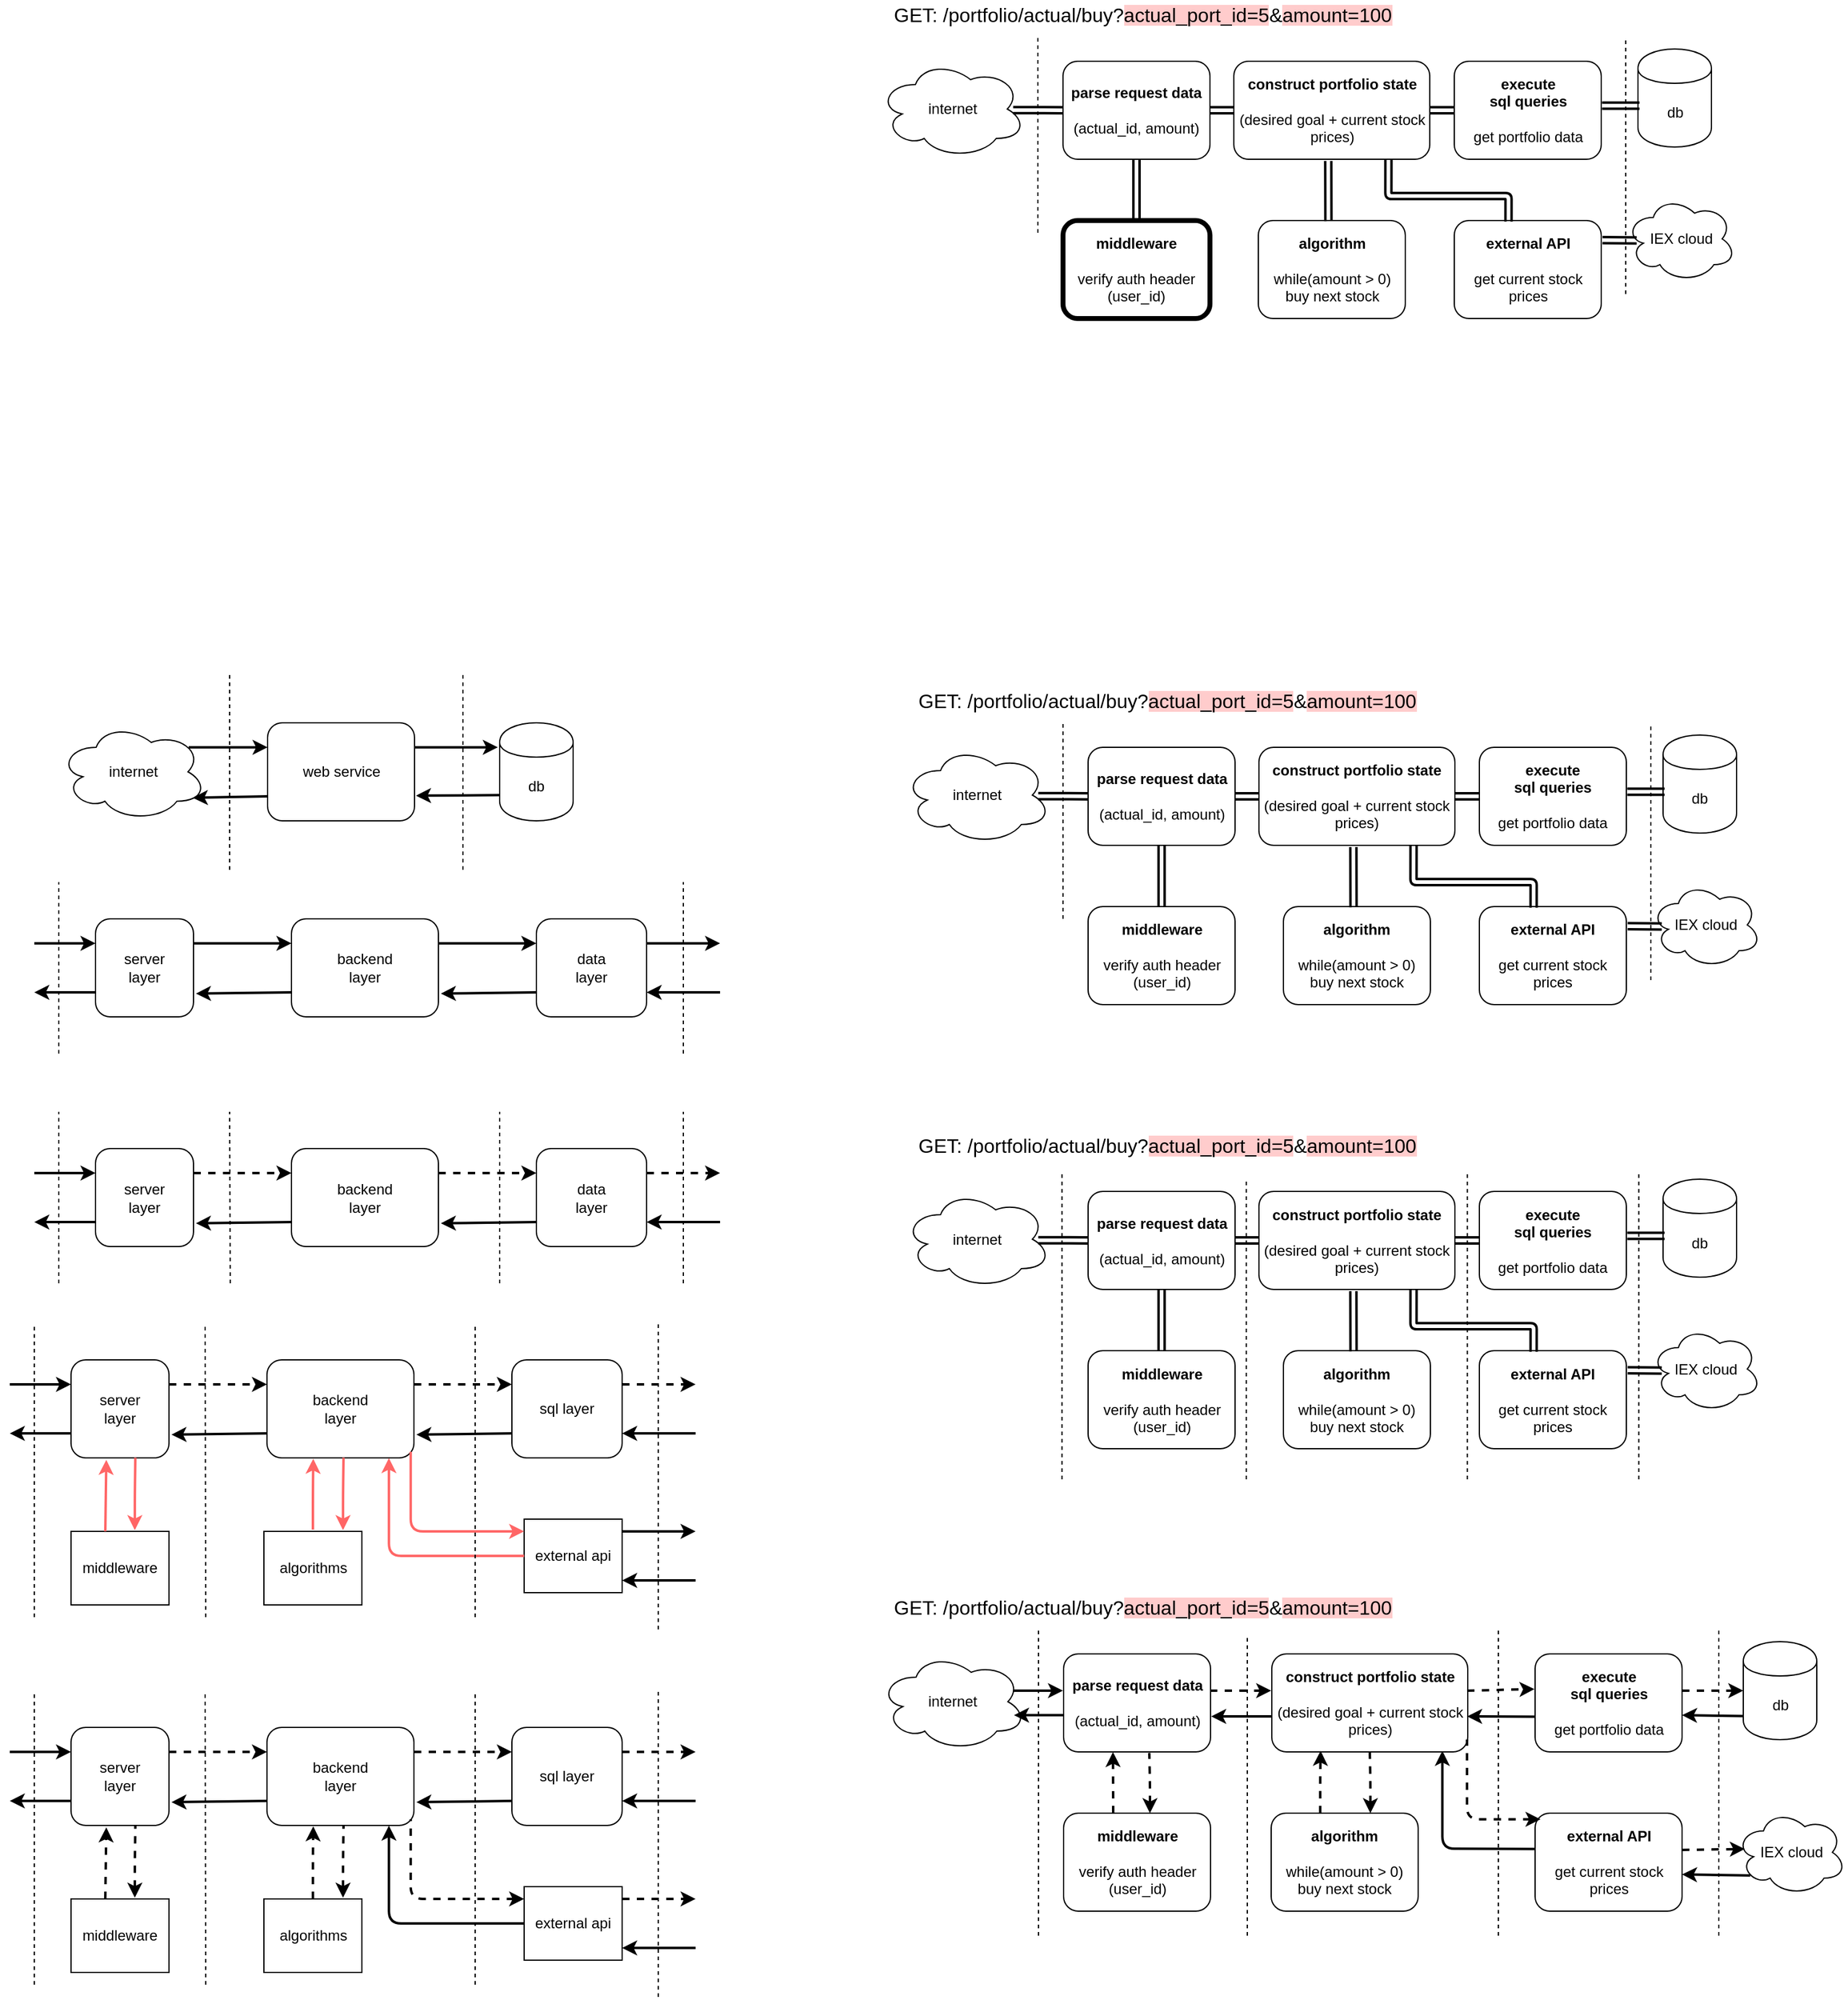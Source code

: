 <mxfile version="12.1.1" pages="1"><diagram id="DMqJgRq7tFYRPoFKbpSR" name="Page-1"><mxGraphModel dx="1398" dy="2152" grid="1" gridSize="10" guides="1" tooltips="1" connect="1" arrows="1" fold="1" page="1" pageScale="1" pageWidth="850" pageHeight="1100" math="0" shadow="0"><root><mxCell id="0"/><mxCell id="1" parent="0"/><mxCell id="Z_qwiVWDeL_9C7HCEUD4-35" value="" style="endArrow=none;dashed=1;html=1;" edge="1" parent="1"><mxGeometry width="50" height="50" relative="1" as="geometry"><mxPoint x="339.5" y="-80.0" as="sourcePoint"/><mxPoint x="339.5" y="-240.0" as="targetPoint"/></mxGeometry></mxCell><mxCell id="Z_qwiVWDeL_9C7HCEUD4-36" value="" style="endArrow=none;dashed=1;html=1;" edge="1" parent="1"><mxGeometry width="50" height="50" relative="1" as="geometry"><mxPoint x="530.0" y="-80.0" as="sourcePoint"/><mxPoint x="530.0" y="-240.0" as="targetPoint"/></mxGeometry></mxCell><mxCell id="Z_qwiVWDeL_9C7HCEUD4-37" value="web service" style="rounded=1;whiteSpace=wrap;html=1;" vertex="1" parent="1"><mxGeometry x="370.5" y="-200" width="120" height="80" as="geometry"/></mxCell><mxCell id="Z_qwiVWDeL_9C7HCEUD4-39" value="" style="endArrow=classic;html=1;strokeWidth=2;endSize=6;startSize=6;entryX=0;entryY=0.25;entryDx=0;entryDy=0;exitX=0.88;exitY=0.25;exitDx=0;exitDy=0;exitPerimeter=0;" edge="1" parent="1" target="Z_qwiVWDeL_9C7HCEUD4-37" source="Z_qwiVWDeL_9C7HCEUD4-53"><mxGeometry width="50" height="50" relative="1" as="geometry"><mxPoint x="290.5" y="-180.0" as="sourcePoint"/><mxPoint x="350.5" y="-180" as="targetPoint"/></mxGeometry></mxCell><mxCell id="Z_qwiVWDeL_9C7HCEUD4-40" value="" style="endArrow=classic;html=1;strokeWidth=2;endSize=6;startSize=6;entryX=-0.025;entryY=0.25;entryDx=0;entryDy=0;entryPerimeter=0;" edge="1" parent="1" target="Z_qwiVWDeL_9C7HCEUD4-43"><mxGeometry width="50" height="50" relative="1" as="geometry"><mxPoint x="490.5" y="-180.0" as="sourcePoint"/><mxPoint x="570.5" y="-180.0" as="targetPoint"/></mxGeometry></mxCell><mxCell id="Z_qwiVWDeL_9C7HCEUD4-43" value="db" style="shape=cylinder;whiteSpace=wrap;html=1;boundedLbl=1;backgroundOutline=1;" vertex="1" parent="1"><mxGeometry x="560" y="-200" width="60" height="80" as="geometry"/></mxCell><mxCell id="Z_qwiVWDeL_9C7HCEUD4-49" value="" style="endArrow=classic;html=1;strokeWidth=2;endSize=6;startSize=6;entryX=1.01;entryY=0.743;entryDx=0;entryDy=0;entryPerimeter=0;exitX=0;exitY=0.738;exitDx=0;exitDy=0;exitPerimeter=0;" edge="1" parent="1" source="Z_qwiVWDeL_9C7HCEUD4-43" target="Z_qwiVWDeL_9C7HCEUD4-37"><mxGeometry width="50" height="50" relative="1" as="geometry"><mxPoint x="570" y="-141" as="sourcePoint"/><mxPoint x="520" y="-140" as="targetPoint"/></mxGeometry></mxCell><mxCell id="Z_qwiVWDeL_9C7HCEUD4-50" value="" style="endArrow=classic;html=1;strokeWidth=2;endSize=6;startSize=6;exitX=0;exitY=0.75;exitDx=0;exitDy=0;entryX=0.908;entryY=0.765;entryDx=0;entryDy=0;entryPerimeter=0;" edge="1" parent="1" source="Z_qwiVWDeL_9C7HCEUD4-37" target="Z_qwiVWDeL_9C7HCEUD4-53"><mxGeometry width="50" height="50" relative="1" as="geometry"><mxPoint x="360" y="-139" as="sourcePoint"/><mxPoint x="292.5" y="-139" as="targetPoint"/></mxGeometry></mxCell><mxCell id="Z_qwiVWDeL_9C7HCEUD4-53" value="internet" style="ellipse;shape=cloud;whiteSpace=wrap;html=1;" vertex="1" parent="1"><mxGeometry x="200.5" y="-200" width="120" height="80" as="geometry"/></mxCell><mxCell id="Z_qwiVWDeL_9C7HCEUD4-136" value="&lt;div&gt;&lt;b&gt;parse request data&lt;br&gt;&lt;br&gt;&lt;/b&gt;&lt;/div&gt;&lt;div&gt;(actual_id, amount)&lt;br&gt;&lt;/div&gt;" style="rounded=1;whiteSpace=wrap;html=1;" vertex="1" parent="1"><mxGeometry x="1040.5" y="182.5" width="120" height="80" as="geometry"/></mxCell><mxCell id="Z_qwiVWDeL_9C7HCEUD4-139" value="db" style="shape=cylinder;whiteSpace=wrap;html=1;boundedLbl=1;backgroundOutline=1;" vertex="1" parent="1"><mxGeometry x="1510" y="172.5" width="60" height="80" as="geometry"/></mxCell><mxCell id="Z_qwiVWDeL_9C7HCEUD4-144" value="internet" style="ellipse;shape=cloud;whiteSpace=wrap;html=1;" vertex="1" parent="1"><mxGeometry x="890" y="181.5" width="120" height="80" as="geometry"/></mxCell><mxCell id="Z_qwiVWDeL_9C7HCEUD4-145" value="&lt;div&gt;&lt;b&gt;middleware&lt;/b&gt;&lt;br&gt;&lt;br&gt;&lt;/div&gt;&lt;div&gt;verify auth header&lt;/div&gt;&lt;div&gt;(user_id)&lt;br&gt;&lt;/div&gt;" style="rounded=1;whiteSpace=wrap;html=1;" vertex="1" parent="1"><mxGeometry x="1040.5" y="312.5" width="120" height="80" as="geometry"/></mxCell><mxCell id="Z_qwiVWDeL_9C7HCEUD4-146" value="&lt;b&gt;construct portfolio state&lt;br&gt;&lt;br&gt;&lt;/b&gt; (desired goal + current stock prices)" style="rounded=1;whiteSpace=wrap;html=1;" vertex="1" parent="1"><mxGeometry x="1180" y="182.5" width="160" height="80" as="geometry"/></mxCell><mxCell id="Z_qwiVWDeL_9C7HCEUD4-147" value="&lt;div&gt;&lt;b&gt;algorithm&lt;/b&gt;&lt;br&gt;&lt;/div&gt;&lt;div&gt;&lt;br&gt;&lt;/div&gt;&lt;div&gt;while(amount &amp;gt; 0)&lt;/div&gt;&lt;div&gt;buy next stock&lt;br&gt;&lt;/div&gt;" style="rounded=1;whiteSpace=wrap;html=1;" vertex="1" parent="1"><mxGeometry x="1200" y="312.5" width="120" height="80" as="geometry"/></mxCell><mxCell id="Z_qwiVWDeL_9C7HCEUD4-148" value="&lt;div&gt;&lt;b&gt;execute &lt;br&gt;&lt;/b&gt;&lt;/div&gt;&lt;div&gt;&lt;b&gt;sql queries&lt;/b&gt;&lt;/div&gt;&lt;div&gt;&lt;b&gt;&lt;br&gt;&lt;/b&gt;&lt;/div&gt;&lt;div&gt;get portfolio data&lt;br&gt;&lt;b&gt;&lt;/b&gt;&lt;/div&gt;" style="rounded=1;whiteSpace=wrap;html=1;" vertex="1" parent="1"><mxGeometry x="1360" y="182.5" width="120" height="80" as="geometry"/></mxCell><mxCell id="Z_qwiVWDeL_9C7HCEUD4-151" value="GET: &lt;span class=&quot;tabpanel-summary-value textbox-input devtools-monospace&quot;&gt;/portfolio/actual/buy?&lt;span style=&quot;background-color: rgb(255 , 204 , 204)&quot;&gt;actual_port_id=5&lt;/span&gt;&amp;amp;&lt;span style=&quot;background-color: rgb(255 , 204 , 204)&quot;&gt;amount=100&lt;/span&gt;&lt;/span&gt;" style="text;html=1;resizable=0;points=[];autosize=1;align=left;verticalAlign=top;spacingTop=-4;fontSize=16;fontColor=#000000;" vertex="1" parent="1"><mxGeometry x="900" y="132.5" width="420" height="20" as="geometry"/></mxCell><mxCell id="Z_qwiVWDeL_9C7HCEUD4-157" value="" style="endArrow=classic;startArrow=classic;html=1;strokeColor=#000000;strokeWidth=2;fontSize=16;fontColor=#000000;edgeStyle=orthogonalEdgeStyle;entryX=0;entryY=0.5;entryDx=0;entryDy=0;exitX=0.915;exitY=0.511;exitDx=0;exitDy=0;exitPerimeter=0;shape=link;" edge="1" parent="1" source="Z_qwiVWDeL_9C7HCEUD4-144" target="Z_qwiVWDeL_9C7HCEUD4-136"><mxGeometry width="50" height="50" relative="1" as="geometry"><mxPoint x="990.5" y="292.5" as="sourcePoint"/><mxPoint x="1040.5" y="242.5" as="targetPoint"/></mxGeometry></mxCell><mxCell id="Z_qwiVWDeL_9C7HCEUD4-158" value="" style="endArrow=classic;startArrow=classic;html=1;strokeColor=#000000;strokeWidth=2;fontSize=16;fontColor=#000000;edgeStyle=orthogonalEdgeStyle;entryX=0;entryY=0.5;entryDx=0;entryDy=0;exitX=1;exitY=0.5;exitDx=0;exitDy=0;shape=link;" edge="1" parent="1" source="Z_qwiVWDeL_9C7HCEUD4-136" target="Z_qwiVWDeL_9C7HCEUD4-146"><mxGeometry width="50" height="50" relative="1" as="geometry"><mxPoint x="1160.5" y="222.5" as="sourcePoint"/><mxPoint x="1177.31" y="242.548" as="targetPoint"/></mxGeometry></mxCell><mxCell id="Z_qwiVWDeL_9C7HCEUD4-159" value="" style="endArrow=classic;startArrow=classic;html=1;strokeColor=#000000;strokeWidth=2;fontSize=16;fontColor=#000000;edgeStyle=orthogonalEdgeStyle;entryX=0.5;entryY=1;entryDx=0;entryDy=0;exitX=0.5;exitY=0;exitDx=0;exitDy=0;shape=link;" edge="1" parent="1" source="Z_qwiVWDeL_9C7HCEUD4-145" target="Z_qwiVWDeL_9C7HCEUD4-136"><mxGeometry width="50" height="50" relative="1" as="geometry"><mxPoint x="1140.31" y="287.048" as="sourcePoint"/><mxPoint x="1185.548" y="287.048" as="targetPoint"/></mxGeometry></mxCell><mxCell id="Z_qwiVWDeL_9C7HCEUD4-160" value="" style="endArrow=classic;startArrow=classic;html=1;strokeColor=#000000;strokeWidth=2;fontSize=16;fontColor=#000000;entryX=0.482;entryY=1.017;entryDx=0;entryDy=0;exitX=0.477;exitY=0.007;exitDx=0;exitDy=0;entryPerimeter=0;exitPerimeter=0;shape=link;" edge="1" parent="1" source="Z_qwiVWDeL_9C7HCEUD4-147" target="Z_qwiVWDeL_9C7HCEUD4-146"><mxGeometry width="50" height="50" relative="1" as="geometry"><mxPoint x="1245.31" y="332.548" as="sourcePoint"/><mxPoint x="1245.31" y="282.548" as="targetPoint"/></mxGeometry></mxCell><mxCell id="Z_qwiVWDeL_9C7HCEUD4-161" value="" style="endArrow=classic;startArrow=classic;html=1;strokeColor=#000000;strokeWidth=2;fontSize=16;fontColor=#000000;edgeStyle=orthogonalEdgeStyle;entryX=0;entryY=0.5;entryDx=0;entryDy=0;exitX=1;exitY=0.5;exitDx=0;exitDy=0;shape=link;" edge="1" parent="1" source="Z_qwiVWDeL_9C7HCEUD4-146" target="Z_qwiVWDeL_9C7HCEUD4-148"><mxGeometry width="50" height="50" relative="1" as="geometry"><mxPoint x="1362.19" y="287.024" as="sourcePoint"/><mxPoint x="1362.19" y="237.976" as="targetPoint"/></mxGeometry></mxCell><mxCell id="Z_qwiVWDeL_9C7HCEUD4-162" value="" style="endArrow=classic;startArrow=classic;html=1;strokeColor=#000000;strokeWidth=2;fontSize=16;fontColor=#000000;edgeStyle=orthogonalEdgeStyle;entryX=0.021;entryY=0.578;entryDx=0;entryDy=0;exitX=1.006;exitY=0.453;exitDx=0;exitDy=0;shape=link;exitPerimeter=0;entryPerimeter=0;" edge="1" parent="1" source="Z_qwiVWDeL_9C7HCEUD4-148" target="Z_qwiVWDeL_9C7HCEUD4-139"><mxGeometry width="50" height="50" relative="1" as="geometry"><mxPoint x="1495.048" y="222.048" as="sourcePoint"/><mxPoint x="1539.81" y="222.048" as="targetPoint"/></mxGeometry></mxCell><mxCell id="Z_qwiVWDeL_9C7HCEUD4-163" value="&lt;div&gt;&lt;b&gt;external API&lt;/b&gt;&lt;br&gt;&lt;/div&gt;&lt;div&gt;&lt;br&gt;&lt;/div&gt;&lt;div&gt;get current stock prices&lt;/div&gt;" style="rounded=1;whiteSpace=wrap;html=1;" vertex="1" parent="1"><mxGeometry x="1360" y="312.5" width="120" height="80" as="geometry"/></mxCell><mxCell id="Z_qwiVWDeL_9C7HCEUD4-165" value="" style="endArrow=classic;startArrow=classic;html=1;strokeColor=#000000;strokeWidth=2;fontSize=16;fontColor=#000000;edgeStyle=orthogonalEdgeStyle;entryX=0.369;entryY=0.011;entryDx=0;entryDy=0;exitX=0.789;exitY=1.005;exitDx=0;exitDy=0;shape=link;entryPerimeter=0;exitPerimeter=0;" edge="1" parent="1" source="Z_qwiVWDeL_9C7HCEUD4-146" target="Z_qwiVWDeL_9C7HCEUD4-163"><mxGeometry width="50" height="50" relative="1" as="geometry"><mxPoint x="1360" y="302.405" as="sourcePoint"/><mxPoint x="1380" y="302.405" as="targetPoint"/><Array as="points"><mxPoint x="1306" y="292.5"/><mxPoint x="1404" y="292.5"/></Array></mxGeometry></mxCell><mxCell id="Z_qwiVWDeL_9C7HCEUD4-166" value="IEX cloud" style="ellipse;shape=cloud;whiteSpace=wrap;html=1;" vertex="1" parent="1"><mxGeometry x="1500" y="292.5" width="90" height="70" as="geometry"/></mxCell><mxCell id="Z_qwiVWDeL_9C7HCEUD4-167" value="" style="endArrow=classic;startArrow=classic;html=1;strokeColor=#000000;strokeWidth=2;fontSize=16;fontColor=#000000;shape=link;entryX=0.099;entryY=0.517;entryDx=0;entryDy=0;entryPerimeter=0;" edge="1" parent="1" target="Z_qwiVWDeL_9C7HCEUD4-166"><mxGeometry width="50" height="50" relative="1" as="geometry"><mxPoint x="1481" y="328.5" as="sourcePoint"/><mxPoint x="1530" y="345.5" as="targetPoint"/></mxGeometry></mxCell><mxCell id="Z_qwiVWDeL_9C7HCEUD4-175" value="&lt;div&gt;server&lt;/div&gt;&lt;div&gt;layer&lt;br&gt;&lt;/div&gt;" style="rounded=1;whiteSpace=wrap;html=1;" vertex="1" parent="1"><mxGeometry x="230" y="147.5" width="80" height="80" as="geometry"/></mxCell><mxCell id="Z_qwiVWDeL_9C7HCEUD4-176" value="" style="endArrow=none;dashed=1;html=1;" edge="1" parent="1"><mxGeometry width="50" height="50" relative="1" as="geometry"><mxPoint x="200" y="257.5" as="sourcePoint"/><mxPoint x="200" y="117.5" as="targetPoint"/></mxGeometry></mxCell><mxCell id="Z_qwiVWDeL_9C7HCEUD4-177" value="" style="endArrow=none;dashed=1;html=1;" edge="1" parent="1"><mxGeometry width="50" height="50" relative="1" as="geometry"><mxPoint x="710" y="257.5" as="sourcePoint"/><mxPoint x="710" y="117.5" as="targetPoint"/></mxGeometry></mxCell><mxCell id="Z_qwiVWDeL_9C7HCEUD4-178" value="&lt;div&gt;backend&lt;/div&gt;&lt;div&gt;layer&lt;br&gt;&lt;/div&gt;" style="rounded=1;whiteSpace=wrap;html=1;" vertex="1" parent="1"><mxGeometry x="390" y="147.5" width="120" height="80" as="geometry"/></mxCell><mxCell id="Z_qwiVWDeL_9C7HCEUD4-179" value="&lt;div&gt;data&lt;/div&gt;&lt;div&gt;layer&lt;br&gt;&lt;/div&gt;" style="rounded=1;whiteSpace=wrap;html=1;" vertex="1" parent="1"><mxGeometry x="590" y="147.5" width="90" height="80" as="geometry"/></mxCell><mxCell id="Z_qwiVWDeL_9C7HCEUD4-180" value="" style="endArrow=classic;html=1;strokeWidth=2;endSize=6;startSize=6;entryX=0;entryY=0.25;entryDx=0;entryDy=0;dashed=1;" edge="1" parent="1" target="Z_qwiVWDeL_9C7HCEUD4-178"><mxGeometry width="50" height="50" relative="1" as="geometry"><mxPoint x="310" y="167.5" as="sourcePoint"/><mxPoint x="370" y="167.5" as="targetPoint"/></mxGeometry></mxCell><mxCell id="Z_qwiVWDeL_9C7HCEUD4-181" value="" style="endArrow=classic;html=1;strokeWidth=2;endSize=6;startSize=6;dashed=1;" edge="1" parent="1"><mxGeometry width="50" height="50" relative="1" as="geometry"><mxPoint x="510" y="167.5" as="sourcePoint"/><mxPoint x="590" y="167.5" as="targetPoint"/></mxGeometry></mxCell><mxCell id="Z_qwiVWDeL_9C7HCEUD4-182" value="" style="endArrow=classic;html=1;strokeWidth=2;endSize=6;startSize=6;entryX=0;entryY=0.25;entryDx=0;entryDy=0;" edge="1" parent="1" target="Z_qwiVWDeL_9C7HCEUD4-175"><mxGeometry width="50" height="50" relative="1" as="geometry"><mxPoint x="180" y="167.5" as="sourcePoint"/><mxPoint x="200.5" y="167.5" as="targetPoint"/></mxGeometry></mxCell><mxCell id="Z_qwiVWDeL_9C7HCEUD4-183" value="" style="endArrow=classic;html=1;strokeWidth=2;endSize=6;startSize=6;exitX=1;exitY=0.25;exitDx=0;exitDy=0;dashed=1;" edge="1" parent="1" source="Z_qwiVWDeL_9C7HCEUD4-179"><mxGeometry width="50" height="50" relative="1" as="geometry"><mxPoint x="710" y="167.5" as="sourcePoint"/><mxPoint x="740" y="167.5" as="targetPoint"/></mxGeometry></mxCell><mxCell id="Z_qwiVWDeL_9C7HCEUD4-185" style="edgeStyle=none;shape=flexArrow;rounded=0;orthogonalLoop=1;jettySize=auto;html=1;exitX=1;exitY=0.5;exitDx=0;exitDy=0;startSize=6;endSize=6;targetPerimeterSpacing=0;strokeColor=#000000;strokeWidth=2;" edge="1" parent="1" source="Z_qwiVWDeL_9C7HCEUD4-179" target="Z_qwiVWDeL_9C7HCEUD4-179"><mxGeometry relative="1" as="geometry"/></mxCell><mxCell id="Z_qwiVWDeL_9C7HCEUD4-186" style="edgeStyle=none;shape=flexArrow;rounded=0;orthogonalLoop=1;jettySize=auto;html=1;exitX=1;exitY=0.5;exitDx=0;exitDy=0;startSize=6;endSize=6;targetPerimeterSpacing=0;strokeColor=#000000;strokeWidth=2;" edge="1" parent="1" source="Z_qwiVWDeL_9C7HCEUD4-179" target="Z_qwiVWDeL_9C7HCEUD4-179"><mxGeometry relative="1" as="geometry"/></mxCell><mxCell id="Z_qwiVWDeL_9C7HCEUD4-188" value="" style="endArrow=classic;html=1;strokeWidth=2;endSize=6;startSize=6;entryX=1;entryY=0.75;entryDx=0;entryDy=0;" edge="1" parent="1" target="Z_qwiVWDeL_9C7HCEUD4-179"><mxGeometry width="50" height="50" relative="1" as="geometry"><mxPoint x="740" y="207.5" as="sourcePoint"/><mxPoint x="760" y="257.5" as="targetPoint"/></mxGeometry></mxCell><mxCell id="Z_qwiVWDeL_9C7HCEUD4-189" value="" style="endArrow=classic;html=1;strokeWidth=2;endSize=6;startSize=6;" edge="1" parent="1"><mxGeometry width="50" height="50" relative="1" as="geometry"><mxPoint x="590" y="207.5" as="sourcePoint"/><mxPoint x="512" y="208.5" as="targetPoint"/></mxGeometry></mxCell><mxCell id="Z_qwiVWDeL_9C7HCEUD4-190" value="" style="endArrow=classic;html=1;strokeWidth=2;endSize=6;startSize=6;" edge="1" parent="1"><mxGeometry width="50" height="50" relative="1" as="geometry"><mxPoint x="390.0" y="207.5" as="sourcePoint"/><mxPoint x="312" y="208.5" as="targetPoint"/></mxGeometry></mxCell><mxCell id="Z_qwiVWDeL_9C7HCEUD4-193" value="" style="endArrow=classic;html=1;strokeWidth=2;endSize=6;startSize=6;exitX=0;exitY=0.75;exitDx=0;exitDy=0;" edge="1" parent="1" source="Z_qwiVWDeL_9C7HCEUD4-175"><mxGeometry width="50" height="50" relative="1" as="geometry"><mxPoint x="200" y="207.5" as="sourcePoint"/><mxPoint x="180" y="207.5" as="targetPoint"/></mxGeometry></mxCell><mxCell id="Z_qwiVWDeL_9C7HCEUD4-196" value="" style="endArrow=none;dashed=1;html=1;" edge="1" parent="1"><mxGeometry width="50" height="50" relative="1" as="geometry"><mxPoint x="340" y="257.5" as="sourcePoint"/><mxPoint x="339.5" y="117.5" as="targetPoint"/></mxGeometry></mxCell><mxCell id="Z_qwiVWDeL_9C7HCEUD4-197" value="" style="endArrow=none;dashed=1;html=1;" edge="1" parent="1"><mxGeometry width="50" height="50" relative="1" as="geometry"><mxPoint x="560" y="257.5" as="sourcePoint"/><mxPoint x="560" y="117.5" as="targetPoint"/></mxGeometry></mxCell><mxCell id="Z_qwiVWDeL_9C7HCEUD4-199" value="&amp;nbsp; " style="endArrow=none;dashed=1;html=1;" edge="1" parent="1"><mxGeometry x="0.04" y="-20" width="50" height="50" relative="1" as="geometry"><mxPoint x="1000" y="790" as="sourcePoint"/><mxPoint x="1000" y="540" as="targetPoint"/><mxPoint as="offset"/></mxGeometry></mxCell><mxCell id="Z_qwiVWDeL_9C7HCEUD4-200" value="" style="endArrow=none;dashed=1;html=1;" edge="1" parent="1"><mxGeometry width="50" height="50" relative="1" as="geometry"><mxPoint x="1555.5" y="790" as="sourcePoint"/><mxPoint x="1555.5" y="540" as="targetPoint"/></mxGeometry></mxCell><mxCell id="Z_qwiVWDeL_9C7HCEUD4-201" value="&lt;div&gt;&lt;b&gt;parse request data&lt;br&gt;&lt;br&gt;&lt;/b&gt;&lt;/div&gt;&lt;div&gt;(actual_id, amount)&lt;br&gt;&lt;/div&gt;" style="rounded=1;whiteSpace=wrap;html=1;" vertex="1" parent="1"><mxGeometry x="1020.5" y="560" width="120" height="80" as="geometry"/></mxCell><mxCell id="Z_qwiVWDeL_9C7HCEUD4-202" value="db" style="shape=cylinder;whiteSpace=wrap;html=1;boundedLbl=1;backgroundOutline=1;" vertex="1" parent="1"><mxGeometry x="1575.5" y="550" width="60" height="80" as="geometry"/></mxCell><mxCell id="Z_qwiVWDeL_9C7HCEUD4-203" value="internet" style="ellipse;shape=cloud;whiteSpace=wrap;html=1;" vertex="1" parent="1"><mxGeometry x="870" y="559" width="120" height="80" as="geometry"/></mxCell><mxCell id="Z_qwiVWDeL_9C7HCEUD4-204" value="&lt;div&gt;&lt;b&gt;middleware&lt;/b&gt;&lt;br&gt;&lt;br&gt;&lt;/div&gt;&lt;div&gt;verify auth header&lt;/div&gt;&lt;div&gt;(user_id)&lt;br&gt;&lt;/div&gt;" style="rounded=1;whiteSpace=wrap;html=1;" vertex="1" parent="1"><mxGeometry x="1020.5" y="690" width="120" height="80" as="geometry"/></mxCell><mxCell id="Z_qwiVWDeL_9C7HCEUD4-205" value="&lt;b&gt;construct portfolio state&lt;br&gt;&lt;br&gt;&lt;/b&gt; (desired goal + current stock prices)" style="rounded=1;whiteSpace=wrap;html=1;" vertex="1" parent="1"><mxGeometry x="1190.5" y="560" width="160" height="80" as="geometry"/></mxCell><mxCell id="Z_qwiVWDeL_9C7HCEUD4-206" value="&lt;div&gt;&lt;b&gt;algorithm&lt;/b&gt;&lt;br&gt;&lt;/div&gt;&lt;div&gt;&lt;br&gt;&lt;/div&gt;&lt;div&gt;while(amount &amp;gt; 0)&lt;/div&gt;&lt;div&gt;buy next stock&lt;br&gt;&lt;/div&gt;" style="rounded=1;whiteSpace=wrap;html=1;" vertex="1" parent="1"><mxGeometry x="1190" y="690" width="120" height="80" as="geometry"/></mxCell><mxCell id="Z_qwiVWDeL_9C7HCEUD4-207" value="&lt;div&gt;&lt;b&gt;execute &lt;br&gt;&lt;/b&gt;&lt;/div&gt;&lt;div&gt;&lt;b&gt;sql queries&lt;/b&gt;&lt;/div&gt;&lt;div&gt;&lt;b&gt;&lt;br&gt;&lt;/b&gt;&lt;/div&gt;&lt;div&gt;get portfolio data&lt;br&gt;&lt;b&gt;&lt;/b&gt;&lt;/div&gt;" style="rounded=1;whiteSpace=wrap;html=1;" vertex="1" parent="1"><mxGeometry x="1405.5" y="560" width="120" height="80" as="geometry"/></mxCell><mxCell id="Z_qwiVWDeL_9C7HCEUD4-208" value="GET: &lt;span class=&quot;tabpanel-summary-value textbox-input devtools-monospace&quot;&gt;/portfolio/actual/buy?&lt;span style=&quot;background-color: rgb(255 , 204 , 204)&quot;&gt;actual_port_id=5&lt;/span&gt;&amp;amp;&lt;span style=&quot;background-color: rgb(255 , 204 , 204)&quot;&gt;amount=100&lt;/span&gt;&lt;/span&gt;" style="text;html=1;resizable=0;points=[];autosize=1;align=left;verticalAlign=top;spacingTop=-4;fontSize=16;fontColor=#000000;" vertex="1" parent="1"><mxGeometry x="880" y="510" width="420" height="20" as="geometry"/></mxCell><mxCell id="Z_qwiVWDeL_9C7HCEUD4-215" value="&lt;div&gt;&lt;b&gt;external API&lt;/b&gt;&lt;br&gt;&lt;/div&gt;&lt;div&gt;&lt;br&gt;&lt;/div&gt;&lt;div&gt;get current stock prices&lt;/div&gt;" style="rounded=1;whiteSpace=wrap;html=1;" vertex="1" parent="1"><mxGeometry x="1405.5" y="690" width="120" height="80" as="geometry"/></mxCell><mxCell id="Z_qwiVWDeL_9C7HCEUD4-217" value="IEX cloud" style="ellipse;shape=cloud;whiteSpace=wrap;html=1;" vertex="1" parent="1"><mxGeometry x="1569.5" y="687" width="90" height="70" as="geometry"/></mxCell><mxCell id="Z_qwiVWDeL_9C7HCEUD4-219" value="" style="endArrow=none;dashed=1;html=1;" edge="1" parent="1"><mxGeometry width="50" height="50" relative="1" as="geometry"><mxPoint x="1170.5" y="790" as="sourcePoint"/><mxPoint x="1170.5" y="545" as="targetPoint"/></mxGeometry></mxCell><mxCell id="Z_qwiVWDeL_9C7HCEUD4-222" value="" style="endArrow=none;dashed=1;html=1;" edge="1" parent="1"><mxGeometry width="50" height="50" relative="1" as="geometry"><mxPoint x="1375.5" y="790" as="sourcePoint"/><mxPoint x="1375.5" y="540" as="targetPoint"/></mxGeometry></mxCell><mxCell id="Z_qwiVWDeL_9C7HCEUD4-223" value="&lt;div&gt;server&lt;/div&gt;&lt;div&gt;layer&lt;br&gt;&lt;/div&gt;" style="rounded=1;whiteSpace=wrap;html=1;" vertex="1" parent="1"><mxGeometry x="230" y="-40" width="80" height="80" as="geometry"/></mxCell><mxCell id="Z_qwiVWDeL_9C7HCEUD4-224" value="" style="endArrow=none;dashed=1;html=1;" edge="1" parent="1"><mxGeometry width="50" height="50" relative="1" as="geometry"><mxPoint x="200" y="70" as="sourcePoint"/><mxPoint x="200" y="-70" as="targetPoint"/></mxGeometry></mxCell><mxCell id="Z_qwiVWDeL_9C7HCEUD4-225" value="" style="endArrow=none;dashed=1;html=1;" edge="1" parent="1"><mxGeometry width="50" height="50" relative="1" as="geometry"><mxPoint x="710" y="70" as="sourcePoint"/><mxPoint x="710" y="-70" as="targetPoint"/></mxGeometry></mxCell><mxCell id="Z_qwiVWDeL_9C7HCEUD4-226" value="&lt;div&gt;backend&lt;/div&gt;&lt;div&gt;layer&lt;br&gt;&lt;/div&gt;" style="rounded=1;whiteSpace=wrap;html=1;" vertex="1" parent="1"><mxGeometry x="390" y="-40" width="120" height="80" as="geometry"/></mxCell><mxCell id="Z_qwiVWDeL_9C7HCEUD4-227" value="&lt;div&gt;data&lt;/div&gt;&lt;div&gt;layer&lt;br&gt;&lt;/div&gt;" style="rounded=1;whiteSpace=wrap;html=1;" vertex="1" parent="1"><mxGeometry x="590" y="-40" width="90" height="80" as="geometry"/></mxCell><mxCell id="Z_qwiVWDeL_9C7HCEUD4-228" value="" style="endArrow=classic;html=1;strokeWidth=2;endSize=6;startSize=6;entryX=0;entryY=0.25;entryDx=0;entryDy=0;" edge="1" parent="1" target="Z_qwiVWDeL_9C7HCEUD4-226"><mxGeometry width="50" height="50" relative="1" as="geometry"><mxPoint x="310" y="-20.0" as="sourcePoint"/><mxPoint x="370" y="-20" as="targetPoint"/></mxGeometry></mxCell><mxCell id="Z_qwiVWDeL_9C7HCEUD4-229" value="" style="endArrow=classic;html=1;strokeWidth=2;endSize=6;startSize=6;" edge="1" parent="1"><mxGeometry width="50" height="50" relative="1" as="geometry"><mxPoint x="510" y="-20.0" as="sourcePoint"/><mxPoint x="590" y="-20.0" as="targetPoint"/></mxGeometry></mxCell><mxCell id="Z_qwiVWDeL_9C7HCEUD4-230" value="" style="endArrow=classic;html=1;strokeWidth=2;endSize=6;startSize=6;entryX=0;entryY=0.25;entryDx=0;entryDy=0;" edge="1" parent="1" target="Z_qwiVWDeL_9C7HCEUD4-223"><mxGeometry width="50" height="50" relative="1" as="geometry"><mxPoint x="180" y="-20.0" as="sourcePoint"/><mxPoint x="200.5" y="-20" as="targetPoint"/></mxGeometry></mxCell><mxCell id="Z_qwiVWDeL_9C7HCEUD4-231" value="" style="endArrow=classic;html=1;strokeWidth=2;endSize=6;startSize=6;exitX=1;exitY=0.25;exitDx=0;exitDy=0;" edge="1" parent="1" source="Z_qwiVWDeL_9C7HCEUD4-227"><mxGeometry width="50" height="50" relative="1" as="geometry"><mxPoint x="710" y="-20" as="sourcePoint"/><mxPoint x="740" y="-20.0" as="targetPoint"/></mxGeometry></mxCell><mxCell id="Z_qwiVWDeL_9C7HCEUD4-232" style="edgeStyle=none;shape=flexArrow;rounded=0;orthogonalLoop=1;jettySize=auto;html=1;exitX=1;exitY=0.5;exitDx=0;exitDy=0;startSize=6;endSize=6;targetPerimeterSpacing=0;strokeColor=#000000;strokeWidth=2;" edge="1" parent="1" source="Z_qwiVWDeL_9C7HCEUD4-227" target="Z_qwiVWDeL_9C7HCEUD4-227"><mxGeometry relative="1" as="geometry"/></mxCell><mxCell id="Z_qwiVWDeL_9C7HCEUD4-233" style="edgeStyle=none;shape=flexArrow;rounded=0;orthogonalLoop=1;jettySize=auto;html=1;exitX=1;exitY=0.5;exitDx=0;exitDy=0;startSize=6;endSize=6;targetPerimeterSpacing=0;strokeColor=#000000;strokeWidth=2;" edge="1" parent="1" source="Z_qwiVWDeL_9C7HCEUD4-227" target="Z_qwiVWDeL_9C7HCEUD4-227"><mxGeometry relative="1" as="geometry"/></mxCell><mxCell id="Z_qwiVWDeL_9C7HCEUD4-234" value="" style="endArrow=classic;html=1;strokeWidth=2;endSize=6;startSize=6;entryX=1;entryY=0.75;entryDx=0;entryDy=0;" edge="1" parent="1" target="Z_qwiVWDeL_9C7HCEUD4-227"><mxGeometry width="50" height="50" relative="1" as="geometry"><mxPoint x="740" y="20.0" as="sourcePoint"/><mxPoint x="760" y="70" as="targetPoint"/></mxGeometry></mxCell><mxCell id="Z_qwiVWDeL_9C7HCEUD4-235" value="" style="endArrow=classic;html=1;strokeWidth=2;endSize=6;startSize=6;" edge="1" parent="1"><mxGeometry width="50" height="50" relative="1" as="geometry"><mxPoint x="590" y="20.0" as="sourcePoint"/><mxPoint x="512" y="21" as="targetPoint"/></mxGeometry></mxCell><mxCell id="Z_qwiVWDeL_9C7HCEUD4-236" value="" style="endArrow=classic;html=1;strokeWidth=2;endSize=6;startSize=6;" edge="1" parent="1"><mxGeometry width="50" height="50" relative="1" as="geometry"><mxPoint x="390.0" y="20.0" as="sourcePoint"/><mxPoint x="312" y="21" as="targetPoint"/></mxGeometry></mxCell><mxCell id="Z_qwiVWDeL_9C7HCEUD4-237" value="" style="endArrow=classic;html=1;strokeWidth=2;endSize=6;startSize=6;exitX=0;exitY=0.75;exitDx=0;exitDy=0;" edge="1" parent="1" source="Z_qwiVWDeL_9C7HCEUD4-223"><mxGeometry width="50" height="50" relative="1" as="geometry"><mxPoint x="200" y="20" as="sourcePoint"/><mxPoint x="180" y="20.0" as="targetPoint"/></mxGeometry></mxCell><mxCell id="Z_qwiVWDeL_9C7HCEUD4-268" value="&lt;div&gt;server&lt;/div&gt;&lt;div&gt;layer&lt;br&gt;&lt;/div&gt;" style="rounded=1;whiteSpace=wrap;html=1;" vertex="1" parent="1"><mxGeometry x="210" y="320" width="80" height="80" as="geometry"/></mxCell><mxCell id="Z_qwiVWDeL_9C7HCEUD4-269" value="" style="endArrow=none;dashed=1;html=1;" edge="1" parent="1"><mxGeometry width="50" height="50" relative="1" as="geometry"><mxPoint x="180" y="530.0" as="sourcePoint"/><mxPoint x="180" y="290.0" as="targetPoint"/></mxGeometry></mxCell><mxCell id="Z_qwiVWDeL_9C7HCEUD4-270" value="&lt;div&gt;backend&lt;/div&gt;&lt;div&gt;layer&lt;br&gt;&lt;/div&gt;" style="rounded=1;whiteSpace=wrap;html=1;" vertex="1" parent="1"><mxGeometry x="370" y="320" width="120" height="80" as="geometry"/></mxCell><mxCell id="Z_qwiVWDeL_9C7HCEUD4-271" value="sql layer" style="rounded=1;whiteSpace=wrap;html=1;" vertex="1" parent="1"><mxGeometry x="570" y="320" width="90" height="80" as="geometry"/></mxCell><mxCell id="Z_qwiVWDeL_9C7HCEUD4-272" value="" style="endArrow=classic;html=1;strokeWidth=2;endSize=6;startSize=6;entryX=0;entryY=0.25;entryDx=0;entryDy=0;dashed=1;" edge="1" parent="1" target="Z_qwiVWDeL_9C7HCEUD4-270"><mxGeometry width="50" height="50" relative="1" as="geometry"><mxPoint x="290" y="340.0" as="sourcePoint"/><mxPoint x="350" y="340" as="targetPoint"/></mxGeometry></mxCell><mxCell id="Z_qwiVWDeL_9C7HCEUD4-273" value="" style="endArrow=classic;html=1;strokeWidth=2;endSize=6;startSize=6;dashed=1;" edge="1" parent="1"><mxGeometry width="50" height="50" relative="1" as="geometry"><mxPoint x="490" y="340.0" as="sourcePoint"/><mxPoint x="570" y="340.0" as="targetPoint"/></mxGeometry></mxCell><mxCell id="Z_qwiVWDeL_9C7HCEUD4-274" value="" style="endArrow=classic;html=1;strokeWidth=2;endSize=6;startSize=6;entryX=0;entryY=0.25;entryDx=0;entryDy=0;" edge="1" parent="1" target="Z_qwiVWDeL_9C7HCEUD4-268"><mxGeometry width="50" height="50" relative="1" as="geometry"><mxPoint x="160" y="340.0" as="sourcePoint"/><mxPoint x="180.5" y="340" as="targetPoint"/></mxGeometry></mxCell><mxCell id="Z_qwiVWDeL_9C7HCEUD4-275" value="" style="endArrow=classic;html=1;strokeWidth=2;endSize=6;startSize=6;exitX=1;exitY=0.25;exitDx=0;exitDy=0;dashed=1;" edge="1" parent="1" source="Z_qwiVWDeL_9C7HCEUD4-271"><mxGeometry width="50" height="50" relative="1" as="geometry"><mxPoint x="690" y="340" as="sourcePoint"/><mxPoint x="720" y="340.0" as="targetPoint"/></mxGeometry></mxCell><mxCell id="Z_qwiVWDeL_9C7HCEUD4-276" value="middleware" style="rounded=0;whiteSpace=wrap;html=1;" vertex="1" parent="1"><mxGeometry x="210" y="460" width="80" height="60" as="geometry"/></mxCell><mxCell id="Z_qwiVWDeL_9C7HCEUD4-277" style="edgeStyle=none;shape=flexArrow;rounded=0;orthogonalLoop=1;jettySize=auto;html=1;exitX=1;exitY=0.5;exitDx=0;exitDy=0;startSize=6;endSize=6;targetPerimeterSpacing=0;strokeColor=#000000;strokeWidth=2;" edge="1" parent="1" source="Z_qwiVWDeL_9C7HCEUD4-271" target="Z_qwiVWDeL_9C7HCEUD4-271"><mxGeometry relative="1" as="geometry"/></mxCell><mxCell id="Z_qwiVWDeL_9C7HCEUD4-278" style="edgeStyle=none;shape=flexArrow;rounded=0;orthogonalLoop=1;jettySize=auto;html=1;exitX=1;exitY=0.5;exitDx=0;exitDy=0;startSize=6;endSize=6;targetPerimeterSpacing=0;strokeColor=#000000;strokeWidth=2;" edge="1" parent="1" source="Z_qwiVWDeL_9C7HCEUD4-271" target="Z_qwiVWDeL_9C7HCEUD4-271"><mxGeometry relative="1" as="geometry"/></mxCell><mxCell id="Z_qwiVWDeL_9C7HCEUD4-279" value="&lt;div&gt;algorithms&lt;br&gt;&lt;/div&gt;" style="rounded=0;whiteSpace=wrap;html=1;" vertex="1" parent="1"><mxGeometry x="367.5" y="460" width="80" height="60" as="geometry"/></mxCell><mxCell id="Z_qwiVWDeL_9C7HCEUD4-280" value="" style="endArrow=classic;html=1;strokeWidth=2;endSize=6;startSize=6;entryX=1;entryY=0.75;entryDx=0;entryDy=0;" edge="1" parent="1" target="Z_qwiVWDeL_9C7HCEUD4-271"><mxGeometry width="50" height="50" relative="1" as="geometry"><mxPoint x="720" y="380.0" as="sourcePoint"/><mxPoint x="740" y="430" as="targetPoint"/></mxGeometry></mxCell><mxCell id="Z_qwiVWDeL_9C7HCEUD4-281" value="" style="endArrow=classic;html=1;strokeWidth=2;endSize=6;startSize=6;" edge="1" parent="1"><mxGeometry width="50" height="50" relative="1" as="geometry"><mxPoint x="570" y="380.0" as="sourcePoint"/><mxPoint x="492" y="381" as="targetPoint"/></mxGeometry></mxCell><mxCell id="Z_qwiVWDeL_9C7HCEUD4-282" value="" style="endArrow=classic;html=1;strokeWidth=2;endSize=6;startSize=6;" edge="1" parent="1"><mxGeometry width="50" height="50" relative="1" as="geometry"><mxPoint x="370.0" y="380.0" as="sourcePoint"/><mxPoint x="292" y="381" as="targetPoint"/></mxGeometry></mxCell><mxCell id="Z_qwiVWDeL_9C7HCEUD4-283" value="" style="endArrow=classic;startArrow=none;html=1;strokeColor=#FF6666;strokeWidth=2;entryX=0.36;entryY=1.02;entryDx=0;entryDy=0;exitX=0.35;exitY=0;exitDx=0;exitDy=0;exitPerimeter=0;entryPerimeter=0;startFill=0;" edge="1" parent="1" source="Z_qwiVWDeL_9C7HCEUD4-276" target="Z_qwiVWDeL_9C7HCEUD4-268"><mxGeometry width="50" height="50" relative="1" as="geometry"><mxPoint x="230.5" y="460" as="sourcePoint"/><mxPoint x="280.5" y="410" as="targetPoint"/></mxGeometry></mxCell><mxCell id="Z_qwiVWDeL_9C7HCEUD4-284" value="" style="endArrow=classic;startArrow=none;html=1;strokeColor=#FF6666;strokeWidth=2;entryX=0.315;entryY=1.009;entryDx=0;entryDy=0;entryPerimeter=0;edgeStyle=elbowEdgeStyle;elbow=vertical;startFill=0;exitX=0.5;exitY=-0.024;exitDx=0;exitDy=0;exitPerimeter=0;" edge="1" parent="1" source="Z_qwiVWDeL_9C7HCEUD4-279" target="Z_qwiVWDeL_9C7HCEUD4-270"><mxGeometry width="50" height="50" relative="1" as="geometry"><mxPoint x="408" y="450" as="sourcePoint"/><mxPoint x="430" y="400" as="targetPoint"/></mxGeometry></mxCell><mxCell id="Z_qwiVWDeL_9C7HCEUD4-285" value="" style="endArrow=classic;html=1;strokeWidth=2;endSize=6;startSize=6;exitX=0;exitY=0.75;exitDx=0;exitDy=0;" edge="1" parent="1" source="Z_qwiVWDeL_9C7HCEUD4-268"><mxGeometry width="50" height="50" relative="1" as="geometry"><mxPoint x="180" y="380" as="sourcePoint"/><mxPoint x="160" y="380.0" as="targetPoint"/></mxGeometry></mxCell><mxCell id="Z_qwiVWDeL_9C7HCEUD4-286" value="external api" style="rounded=0;whiteSpace=wrap;html=1;" vertex="1" parent="1"><mxGeometry x="580" y="450" width="80" height="60" as="geometry"/></mxCell><mxCell id="Z_qwiVWDeL_9C7HCEUD4-287" value="" style="endArrow=classic;startArrow=none;html=1;strokeColor=#FF6666;strokeWidth=2;entryX=0.83;entryY=1.002;entryDx=0;entryDy=0;entryPerimeter=0;exitX=0;exitY=0.5;exitDx=0;exitDy=0;edgeStyle=elbowEdgeStyle;elbow=vertical;startFill=0;" edge="1" parent="1" source="Z_qwiVWDeL_9C7HCEUD4-286" target="Z_qwiVWDeL_9C7HCEUD4-270"><mxGeometry width="50" height="50" relative="1" as="geometry"><mxPoint x="505" y="470" as="sourcePoint"/><mxPoint x="505" y="410" as="targetPoint"/><Array as="points"><mxPoint x="540" y="480"/></Array></mxGeometry></mxCell><mxCell id="Z_qwiVWDeL_9C7HCEUD4-288" value="" style="endArrow=none;dashed=1;html=1;" edge="1" parent="1"><mxGeometry width="50" height="50" relative="1" as="geometry"><mxPoint x="320" y="530.0" as="sourcePoint"/><mxPoint x="319.5" y="290.0" as="targetPoint"/></mxGeometry></mxCell><mxCell id="Z_qwiVWDeL_9C7HCEUD4-289" value="" style="endArrow=none;dashed=1;html=1;" edge="1" parent="1"><mxGeometry width="50" height="50" relative="1" as="geometry"><mxPoint x="540" y="530.0" as="sourcePoint"/><mxPoint x="540" y="290.0" as="targetPoint"/></mxGeometry></mxCell><mxCell id="Z_qwiVWDeL_9C7HCEUD4-290" style="edgeStyle=elbowEdgeStyle;shape=link;rounded=0;orthogonalLoop=1;jettySize=auto;elbow=vertical;html=1;exitX=0;exitY=0.5;exitDx=0;exitDy=0;targetPerimeterSpacing=0;strokeColor=#000000;strokeWidth=2;fontSize=16;fontColor=#000000;" edge="1" parent="1" source="Z_qwiVWDeL_9C7HCEUD4-276" target="Z_qwiVWDeL_9C7HCEUD4-276"><mxGeometry relative="1" as="geometry"/></mxCell><mxCell id="Z_qwiVWDeL_9C7HCEUD4-291" value="" style="endArrow=classic;html=1;strokeWidth=2;endSize=6;startSize=6;exitX=1;exitY=0.25;exitDx=0;exitDy=0;" edge="1" parent="1"><mxGeometry width="50" height="50" relative="1" as="geometry"><mxPoint x="660" y="460.0" as="sourcePoint"/><mxPoint x="720" y="460.0" as="targetPoint"/></mxGeometry></mxCell><mxCell id="Z_qwiVWDeL_9C7HCEUD4-292" value="" style="endArrow=classic;html=1;strokeWidth=2;endSize=6;startSize=6;entryX=1;entryY=0.75;entryDx=0;entryDy=0;" edge="1" parent="1"><mxGeometry width="50" height="50" relative="1" as="geometry"><mxPoint x="720" y="500.0" as="sourcePoint"/><mxPoint x="660" y="500.0" as="targetPoint"/></mxGeometry></mxCell><mxCell id="Z_qwiVWDeL_9C7HCEUD4-293" value="" style="endArrow=none;dashed=1;html=1;" edge="1" parent="1"><mxGeometry width="50" height="50" relative="1" as="geometry"><mxPoint x="689.5" y="540.0" as="sourcePoint"/><mxPoint x="689.5" y="290.0" as="targetPoint"/></mxGeometry></mxCell><mxCell id="Z_qwiVWDeL_9C7HCEUD4-314" value="" style="endArrow=none;startArrow=classic;html=1;strokeColor=#FF6666;strokeWidth=2;entryX=0.315;entryY=1.009;entryDx=0;entryDy=0;exitX=0.5;exitY=0;exitDx=0;exitDy=0;entryPerimeter=0;edgeStyle=elbowEdgeStyle;elbow=vertical;endFill=0;" edge="1" parent="1"><mxGeometry width="50" height="50" relative="1" as="geometry"><mxPoint x="432.1" y="459" as="sourcePoint"/><mxPoint x="432.5" y="399.8" as="targetPoint"/></mxGeometry></mxCell><mxCell id="Z_qwiVWDeL_9C7HCEUD4-315" value="" style="endArrow=none;startArrow=classic;html=1;strokeColor=#FF6666;strokeWidth=2;entryX=0.315;entryY=1.009;entryDx=0;entryDy=0;exitX=0.5;exitY=0;exitDx=0;exitDy=0;entryPerimeter=0;edgeStyle=elbowEdgeStyle;elbow=vertical;endFill=0;" edge="1" parent="1"><mxGeometry width="50" height="50" relative="1" as="geometry"><mxPoint x="262.1" y="459" as="sourcePoint"/><mxPoint x="262.5" y="399.8" as="targetPoint"/></mxGeometry></mxCell><mxCell id="Z_qwiVWDeL_9C7HCEUD4-316" value="" style="endArrow=none;startArrow=classic;html=1;strokeColor=#FF6666;strokeWidth=2;edgeStyle=elbowEdgeStyle;elbow=vertical;endFill=0;entryX=0.978;entryY=0.937;entryDx=0;entryDy=0;entryPerimeter=0;" edge="1" parent="1" target="Z_qwiVWDeL_9C7HCEUD4-270"><mxGeometry width="50" height="50" relative="1" as="geometry"><mxPoint x="580" y="460" as="sourcePoint"/><mxPoint x="487" y="400" as="targetPoint"/><Array as="points"><mxPoint x="602.5" y="460"/></Array></mxGeometry></mxCell><mxCell id="Z_qwiVWDeL_9C7HCEUD4-317" value="&lt;div&gt;server&lt;/div&gt;&lt;div&gt;layer&lt;br&gt;&lt;/div&gt;" style="rounded=1;whiteSpace=wrap;html=1;" vertex="1" parent="1"><mxGeometry x="210" y="620" width="80" height="80" as="geometry"/></mxCell><mxCell id="Z_qwiVWDeL_9C7HCEUD4-318" value="" style="endArrow=none;dashed=1;html=1;" edge="1" parent="1"><mxGeometry width="50" height="50" relative="1" as="geometry"><mxPoint x="180" y="830.0" as="sourcePoint"/><mxPoint x="180" y="590.0" as="targetPoint"/></mxGeometry></mxCell><mxCell id="Z_qwiVWDeL_9C7HCEUD4-319" value="&lt;div&gt;backend&lt;/div&gt;&lt;div&gt;layer&lt;br&gt;&lt;/div&gt;" style="rounded=1;whiteSpace=wrap;html=1;" vertex="1" parent="1"><mxGeometry x="370" y="620" width="120" height="80" as="geometry"/></mxCell><mxCell id="Z_qwiVWDeL_9C7HCEUD4-320" value="sql layer" style="rounded=1;whiteSpace=wrap;html=1;" vertex="1" parent="1"><mxGeometry x="570" y="620" width="90" height="80" as="geometry"/></mxCell><mxCell id="Z_qwiVWDeL_9C7HCEUD4-321" value="" style="endArrow=classic;html=1;strokeWidth=2;endSize=6;startSize=6;entryX=0;entryY=0.25;entryDx=0;entryDy=0;dashed=1;" edge="1" parent="1" target="Z_qwiVWDeL_9C7HCEUD4-319"><mxGeometry width="50" height="50" relative="1" as="geometry"><mxPoint x="290" y="640.0" as="sourcePoint"/><mxPoint x="350" y="640" as="targetPoint"/></mxGeometry></mxCell><mxCell id="Z_qwiVWDeL_9C7HCEUD4-322" value="" style="endArrow=classic;html=1;strokeWidth=2;endSize=6;startSize=6;dashed=1;" edge="1" parent="1"><mxGeometry width="50" height="50" relative="1" as="geometry"><mxPoint x="490" y="640.0" as="sourcePoint"/><mxPoint x="570" y="640.0" as="targetPoint"/></mxGeometry></mxCell><mxCell id="Z_qwiVWDeL_9C7HCEUD4-323" value="" style="endArrow=classic;html=1;strokeWidth=2;endSize=6;startSize=6;entryX=0;entryY=0.25;entryDx=0;entryDy=0;" edge="1" parent="1" target="Z_qwiVWDeL_9C7HCEUD4-317"><mxGeometry width="50" height="50" relative="1" as="geometry"><mxPoint x="160" y="640.0" as="sourcePoint"/><mxPoint x="180.5" y="640" as="targetPoint"/></mxGeometry></mxCell><mxCell id="Z_qwiVWDeL_9C7HCEUD4-324" value="" style="endArrow=classic;html=1;strokeWidth=2;endSize=6;startSize=6;exitX=1;exitY=0.25;exitDx=0;exitDy=0;dashed=1;" edge="1" parent="1" source="Z_qwiVWDeL_9C7HCEUD4-320"><mxGeometry width="50" height="50" relative="1" as="geometry"><mxPoint x="690" y="640" as="sourcePoint"/><mxPoint x="720" y="640.0" as="targetPoint"/></mxGeometry></mxCell><mxCell id="Z_qwiVWDeL_9C7HCEUD4-325" value="middleware" style="rounded=0;whiteSpace=wrap;html=1;" vertex="1" parent="1"><mxGeometry x="210" y="760" width="80" height="60" as="geometry"/></mxCell><mxCell id="Z_qwiVWDeL_9C7HCEUD4-326" style="edgeStyle=none;shape=flexArrow;rounded=0;orthogonalLoop=1;jettySize=auto;html=1;exitX=1;exitY=0.5;exitDx=0;exitDy=0;startSize=6;endSize=6;targetPerimeterSpacing=0;strokeColor=#000000;strokeWidth=2;" edge="1" parent="1" source="Z_qwiVWDeL_9C7HCEUD4-320" target="Z_qwiVWDeL_9C7HCEUD4-320"><mxGeometry relative="1" as="geometry"/></mxCell><mxCell id="Z_qwiVWDeL_9C7HCEUD4-327" style="edgeStyle=none;shape=flexArrow;rounded=0;orthogonalLoop=1;jettySize=auto;html=1;exitX=1;exitY=0.5;exitDx=0;exitDy=0;startSize=6;endSize=6;targetPerimeterSpacing=0;strokeColor=#000000;strokeWidth=2;" edge="1" parent="1" source="Z_qwiVWDeL_9C7HCEUD4-320" target="Z_qwiVWDeL_9C7HCEUD4-320"><mxGeometry relative="1" as="geometry"/></mxCell><mxCell id="Z_qwiVWDeL_9C7HCEUD4-328" value="&lt;div&gt;algorithms&lt;br&gt;&lt;/div&gt;" style="rounded=0;whiteSpace=wrap;html=1;" vertex="1" parent="1"><mxGeometry x="367.5" y="760" width="80" height="60" as="geometry"/></mxCell><mxCell id="Z_qwiVWDeL_9C7HCEUD4-329" value="" style="endArrow=classic;html=1;strokeWidth=2;endSize=6;startSize=6;entryX=1;entryY=0.75;entryDx=0;entryDy=0;" edge="1" parent="1" target="Z_qwiVWDeL_9C7HCEUD4-320"><mxGeometry width="50" height="50" relative="1" as="geometry"><mxPoint x="720" y="680.0" as="sourcePoint"/><mxPoint x="740" y="730" as="targetPoint"/></mxGeometry></mxCell><mxCell id="Z_qwiVWDeL_9C7HCEUD4-330" value="" style="endArrow=classic;html=1;strokeWidth=2;endSize=6;startSize=6;" edge="1" parent="1"><mxGeometry width="50" height="50" relative="1" as="geometry"><mxPoint x="570" y="680.0" as="sourcePoint"/><mxPoint x="492" y="681" as="targetPoint"/></mxGeometry></mxCell><mxCell id="Z_qwiVWDeL_9C7HCEUD4-331" value="" style="endArrow=classic;html=1;strokeWidth=2;endSize=6;startSize=6;" edge="1" parent="1"><mxGeometry width="50" height="50" relative="1" as="geometry"><mxPoint x="370.0" y="680.0" as="sourcePoint"/><mxPoint x="292" y="681" as="targetPoint"/></mxGeometry></mxCell><mxCell id="Z_qwiVWDeL_9C7HCEUD4-332" value="" style="endArrow=classic;startArrow=none;html=1;strokeColor=#000000;strokeWidth=2;entryX=0.36;entryY=1.02;entryDx=0;entryDy=0;exitX=0.35;exitY=0;exitDx=0;exitDy=0;exitPerimeter=0;entryPerimeter=0;startFill=0;dashed=1;" edge="1" parent="1" source="Z_qwiVWDeL_9C7HCEUD4-325" target="Z_qwiVWDeL_9C7HCEUD4-317"><mxGeometry width="50" height="50" relative="1" as="geometry"><mxPoint x="230.5" y="760" as="sourcePoint"/><mxPoint x="280.5" y="710" as="targetPoint"/></mxGeometry></mxCell><mxCell id="Z_qwiVWDeL_9C7HCEUD4-333" value="" style="endArrow=classic;startArrow=none;html=1;strokeColor=#000000;strokeWidth=2;entryX=0.315;entryY=1.009;entryDx=0;entryDy=0;entryPerimeter=0;edgeStyle=elbowEdgeStyle;elbow=vertical;startFill=0;exitX=0.5;exitY=0;exitDx=0;exitDy=0;dashed=1;" edge="1" parent="1" source="Z_qwiVWDeL_9C7HCEUD4-328" target="Z_qwiVWDeL_9C7HCEUD4-319"><mxGeometry width="50" height="50" relative="1" as="geometry"><mxPoint x="408" y="750" as="sourcePoint"/><mxPoint x="430" y="700" as="targetPoint"/></mxGeometry></mxCell><mxCell id="Z_qwiVWDeL_9C7HCEUD4-334" value="" style="endArrow=classic;html=1;strokeWidth=2;endSize=6;startSize=6;exitX=0;exitY=0.75;exitDx=0;exitDy=0;" edge="1" parent="1" source="Z_qwiVWDeL_9C7HCEUD4-317"><mxGeometry width="50" height="50" relative="1" as="geometry"><mxPoint x="180" y="680" as="sourcePoint"/><mxPoint x="160" y="680.0" as="targetPoint"/></mxGeometry></mxCell><mxCell id="Z_qwiVWDeL_9C7HCEUD4-335" value="external api" style="rounded=0;whiteSpace=wrap;html=1;" vertex="1" parent="1"><mxGeometry x="580" y="750" width="80" height="60" as="geometry"/></mxCell><mxCell id="Z_qwiVWDeL_9C7HCEUD4-336" value="" style="endArrow=classic;startArrow=none;html=1;strokeColor=#000000;strokeWidth=2;entryX=0.83;entryY=1.002;entryDx=0;entryDy=0;entryPerimeter=0;exitX=0;exitY=0.5;exitDx=0;exitDy=0;edgeStyle=elbowEdgeStyle;elbow=vertical;startFill=0;" edge="1" parent="1" source="Z_qwiVWDeL_9C7HCEUD4-335" target="Z_qwiVWDeL_9C7HCEUD4-319"><mxGeometry width="50" height="50" relative="1" as="geometry"><mxPoint x="505" y="770" as="sourcePoint"/><mxPoint x="505" y="710" as="targetPoint"/><Array as="points"><mxPoint x="540" y="780"/></Array></mxGeometry></mxCell><mxCell id="Z_qwiVWDeL_9C7HCEUD4-337" value="" style="endArrow=none;dashed=1;html=1;" edge="1" parent="1"><mxGeometry width="50" height="50" relative="1" as="geometry"><mxPoint x="320" y="830.0" as="sourcePoint"/><mxPoint x="319.5" y="590.0" as="targetPoint"/></mxGeometry></mxCell><mxCell id="Z_qwiVWDeL_9C7HCEUD4-338" value="" style="endArrow=none;dashed=1;html=1;" edge="1" parent="1"><mxGeometry width="50" height="50" relative="1" as="geometry"><mxPoint x="540" y="830.0" as="sourcePoint"/><mxPoint x="540" y="590.0" as="targetPoint"/></mxGeometry></mxCell><mxCell id="Z_qwiVWDeL_9C7HCEUD4-339" style="edgeStyle=elbowEdgeStyle;shape=link;rounded=0;orthogonalLoop=1;jettySize=auto;elbow=vertical;html=1;exitX=0;exitY=0.5;exitDx=0;exitDy=0;targetPerimeterSpacing=0;strokeColor=#000000;strokeWidth=2;fontSize=16;fontColor=#000000;" edge="1" parent="1" source="Z_qwiVWDeL_9C7HCEUD4-325" target="Z_qwiVWDeL_9C7HCEUD4-325"><mxGeometry relative="1" as="geometry"/></mxCell><mxCell id="Z_qwiVWDeL_9C7HCEUD4-340" value="" style="endArrow=classic;html=1;strokeWidth=2;endSize=6;startSize=6;exitX=1;exitY=0.25;exitDx=0;exitDy=0;dashed=1;" edge="1" parent="1"><mxGeometry width="50" height="50" relative="1" as="geometry"><mxPoint x="660" y="760.0" as="sourcePoint"/><mxPoint x="720" y="760.0" as="targetPoint"/></mxGeometry></mxCell><mxCell id="Z_qwiVWDeL_9C7HCEUD4-341" value="" style="endArrow=classic;html=1;strokeWidth=2;endSize=6;startSize=6;entryX=1;entryY=0.75;entryDx=0;entryDy=0;" edge="1" parent="1"><mxGeometry width="50" height="50" relative="1" as="geometry"><mxPoint x="720" y="800.0" as="sourcePoint"/><mxPoint x="660" y="800.0" as="targetPoint"/></mxGeometry></mxCell><mxCell id="Z_qwiVWDeL_9C7HCEUD4-342" value="" style="endArrow=none;dashed=1;html=1;" edge="1" parent="1"><mxGeometry width="50" height="50" relative="1" as="geometry"><mxPoint x="689.5" y="840.0" as="sourcePoint"/><mxPoint x="689.5" y="590.0" as="targetPoint"/></mxGeometry></mxCell><mxCell id="Z_qwiVWDeL_9C7HCEUD4-343" value="" style="endArrow=none;startArrow=classic;html=1;strokeColor=#000000;strokeWidth=2;entryX=0.315;entryY=1.009;entryDx=0;entryDy=0;exitX=0.5;exitY=0;exitDx=0;exitDy=0;entryPerimeter=0;edgeStyle=elbowEdgeStyle;elbow=vertical;endFill=0;dashed=1;" edge="1" parent="1"><mxGeometry width="50" height="50" relative="1" as="geometry"><mxPoint x="432.1" y="759" as="sourcePoint"/><mxPoint x="432.5" y="699.8" as="targetPoint"/></mxGeometry></mxCell><mxCell id="Z_qwiVWDeL_9C7HCEUD4-344" value="" style="endArrow=none;startArrow=classic;html=1;strokeColor=#000000;strokeWidth=2;entryX=0.315;entryY=1.009;entryDx=0;entryDy=0;exitX=0.5;exitY=0;exitDx=0;exitDy=0;entryPerimeter=0;edgeStyle=elbowEdgeStyle;elbow=vertical;endFill=0;dashed=1;" edge="1" parent="1"><mxGeometry width="50" height="50" relative="1" as="geometry"><mxPoint x="262.1" y="759" as="sourcePoint"/><mxPoint x="262.5" y="699.8" as="targetPoint"/></mxGeometry></mxCell><mxCell id="Z_qwiVWDeL_9C7HCEUD4-345" value="" style="endArrow=none;startArrow=classic;html=1;strokeColor=#000000;strokeWidth=2;edgeStyle=elbowEdgeStyle;elbow=vertical;endFill=0;entryX=0.978;entryY=0.937;entryDx=0;entryDy=0;entryPerimeter=0;dashed=1;" edge="1" parent="1" target="Z_qwiVWDeL_9C7HCEUD4-319"><mxGeometry width="50" height="50" relative="1" as="geometry"><mxPoint x="580" y="760" as="sourcePoint"/><mxPoint x="487" y="700" as="targetPoint"/><Array as="points"><mxPoint x="602.5" y="760"/></Array></mxGeometry></mxCell><mxCell id="Z_qwiVWDeL_9C7HCEUD4-346" value="&amp;nbsp; " style="text;html=1;resizable=0;points=[];autosize=1;align=left;verticalAlign=top;spacingTop=-4;fontSize=16;fontColor=#000000;" vertex="1" parent="1"><mxGeometry x="676" y="310" width="20" height="20" as="geometry"/></mxCell><mxCell id="Z_qwiVWDeL_9C7HCEUD4-350" value="" style="endArrow=classic;html=1;strokeWidth=2;endSize=6;startSize=6;entryX=0;entryY=0.25;entryDx=0;entryDy=0;dashed=1;" edge="1" parent="1"><mxGeometry width="50" height="50" relative="1" as="geometry"><mxPoint x="1140" y="590" as="sourcePoint"/><mxPoint x="1190" y="590" as="targetPoint"/></mxGeometry></mxCell><mxCell id="Z_qwiVWDeL_9C7HCEUD4-351" value="" style="endArrow=classic;html=1;strokeWidth=2;endSize=6;startSize=6;dashed=1;entryX=-0.004;entryY=0.359;entryDx=0;entryDy=0;entryPerimeter=0;" edge="1" parent="1" target="Z_qwiVWDeL_9C7HCEUD4-207"><mxGeometry width="50" height="50" relative="1" as="geometry"><mxPoint x="1350" y="590.0" as="sourcePoint"/><mxPoint x="1400" y="590" as="targetPoint"/></mxGeometry></mxCell><mxCell id="Z_qwiVWDeL_9C7HCEUD4-352" value="" style="endArrow=classic;html=1;strokeWidth=2;endSize=6;startSize=6;" edge="1" parent="1"><mxGeometry width="50" height="50" relative="1" as="geometry"><mxPoint x="980" y="590.0" as="sourcePoint"/><mxPoint x="1020" y="590" as="targetPoint"/></mxGeometry></mxCell><mxCell id="Z_qwiVWDeL_9C7HCEUD4-353" value="" style="endArrow=classic;html=1;strokeWidth=2;endSize=6;startSize=6;exitX=1;exitY=0.25;exitDx=0;exitDy=0;dashed=1;entryX=0;entryY=0.5;entryDx=0;entryDy=0;" edge="1" parent="1" target="Z_qwiVWDeL_9C7HCEUD4-202"><mxGeometry width="50" height="50" relative="1" as="geometry"><mxPoint x="1525.5" y="590" as="sourcePoint"/><mxPoint x="1570" y="590" as="targetPoint"/></mxGeometry></mxCell><mxCell id="Z_qwiVWDeL_9C7HCEUD4-354" value="" style="endArrow=classic;html=1;strokeWidth=2;endSize=6;startSize=6;entryX=1;entryY=0.75;entryDx=0;entryDy=0;exitX=0.008;exitY=0.76;exitDx=0;exitDy=0;exitPerimeter=0;" edge="1" parent="1" source="Z_qwiVWDeL_9C7HCEUD4-202"><mxGeometry width="50" height="50" relative="1" as="geometry"><mxPoint x="1570" y="610" as="sourcePoint"/><mxPoint x="1525.5" y="610" as="targetPoint"/></mxGeometry></mxCell><mxCell id="Z_qwiVWDeL_9C7HCEUD4-355" value="" style="endArrow=classic;html=1;strokeWidth=2;endSize=6;startSize=6;exitX=0.002;exitY=0.64;exitDx=0;exitDy=0;exitPerimeter=0;" edge="1" parent="1" source="Z_qwiVWDeL_9C7HCEUD4-207"><mxGeometry width="50" height="50" relative="1" as="geometry"><mxPoint x="1400" y="611" as="sourcePoint"/><mxPoint x="1350" y="611" as="targetPoint"/></mxGeometry></mxCell><mxCell id="Z_qwiVWDeL_9C7HCEUD4-356" value="" style="endArrow=classic;html=1;strokeWidth=2;endSize=6;startSize=6;" edge="1" parent="1"><mxGeometry width="50" height="50" relative="1" as="geometry"><mxPoint x="1190" y="611" as="sourcePoint"/><mxPoint x="1141" y="611" as="targetPoint"/></mxGeometry></mxCell><mxCell id="Z_qwiVWDeL_9C7HCEUD4-357" value="" style="endArrow=classic;startArrow=none;html=1;strokeColor=#000000;strokeWidth=2;entryX=0.36;entryY=1.02;entryDx=0;entryDy=0;entryPerimeter=0;startFill=0;dashed=1;" edge="1" parent="1"><mxGeometry width="50" height="50" relative="1" as="geometry"><mxPoint x="1061" y="690" as="sourcePoint"/><mxPoint x="1060.8" y="640.1" as="targetPoint"/></mxGeometry></mxCell><mxCell id="Z_qwiVWDeL_9C7HCEUD4-358" value="" style="endArrow=classic;startArrow=none;html=1;strokeColor=#000000;strokeWidth=2;entryX=0.315;entryY=1.009;entryDx=0;entryDy=0;entryPerimeter=0;edgeStyle=elbowEdgeStyle;elbow=vertical;startFill=0;dashed=1;" edge="1" parent="1"><mxGeometry width="50" height="50" relative="1" as="geometry"><mxPoint x="1230" y="690" as="sourcePoint"/><mxPoint x="1230.357" y="639.119" as="targetPoint"/></mxGeometry></mxCell><mxCell id="Z_qwiVWDeL_9C7HCEUD4-359" value="" style="endArrow=classic;html=1;strokeWidth=2;endSize=6;startSize=6;exitX=0;exitY=0.75;exitDx=0;exitDy=0;" edge="1" parent="1"><mxGeometry width="50" height="50" relative="1" as="geometry"><mxPoint x="1020.5" y="610" as="sourcePoint"/><mxPoint x="980" y="610" as="targetPoint"/></mxGeometry></mxCell><mxCell id="Z_qwiVWDeL_9C7HCEUD4-360" value="" style="endArrow=classic;startArrow=none;html=1;strokeColor=#000000;strokeWidth=2;entryX=0.83;entryY=1.002;entryDx=0;entryDy=0;entryPerimeter=0;edgeStyle=elbowEdgeStyle;elbow=vertical;startFill=0;exitX=-0.002;exitY=0.366;exitDx=0;exitDy=0;exitPerimeter=0;" edge="1" parent="1" source="Z_qwiVWDeL_9C7HCEUD4-215"><mxGeometry width="50" height="50" relative="1" as="geometry"><mxPoint x="1400" y="719" as="sourcePoint"/><mxPoint x="1329.762" y="639.143" as="targetPoint"/><Array as="points"><mxPoint x="1400" y="719"/></Array></mxGeometry></mxCell><mxCell id="Z_qwiVWDeL_9C7HCEUD4-361" value="" style="endArrow=classic;html=1;strokeWidth=2;endSize=6;startSize=6;exitX=1;exitY=0.25;exitDx=0;exitDy=0;dashed=1;entryX=0.081;entryY=0.46;entryDx=0;entryDy=0;entryPerimeter=0;" edge="1" parent="1" target="Z_qwiVWDeL_9C7HCEUD4-217"><mxGeometry width="50" height="50" relative="1" as="geometry"><mxPoint x="1525.5" y="720.0" as="sourcePoint"/><mxPoint x="1570" y="720" as="targetPoint"/></mxGeometry></mxCell><mxCell id="Z_qwiVWDeL_9C7HCEUD4-362" value="" style="endArrow=classic;html=1;strokeWidth=2;endSize=6;startSize=6;entryX=1;entryY=0.75;entryDx=0;entryDy=0;exitX=0.13;exitY=0.77;exitDx=0;exitDy=0;exitPerimeter=0;" edge="1" parent="1" source="Z_qwiVWDeL_9C7HCEUD4-217"><mxGeometry width="50" height="50" relative="1" as="geometry"><mxPoint x="1570" y="740" as="sourcePoint"/><mxPoint x="1525.5" y="740.0" as="targetPoint"/></mxGeometry></mxCell><mxCell id="Z_qwiVWDeL_9C7HCEUD4-363" value="" style="endArrow=none;startArrow=classic;html=1;strokeColor=#000000;strokeWidth=2;entryX=0.315;entryY=1.009;entryDx=0;entryDy=0;entryPerimeter=0;edgeStyle=elbowEdgeStyle;elbow=vertical;endFill=0;dashed=1;" edge="1" parent="1"><mxGeometry width="50" height="50" relative="1" as="geometry"><mxPoint x="1271" y="690" as="sourcePoint"/><mxPoint x="1270.5" y="638.8" as="targetPoint"/></mxGeometry></mxCell><mxCell id="Z_qwiVWDeL_9C7HCEUD4-364" value="" style="endArrow=none;startArrow=classic;html=1;strokeColor=#000000;strokeWidth=2;entryX=0.315;entryY=1.009;entryDx=0;entryDy=0;entryPerimeter=0;edgeStyle=elbowEdgeStyle;elbow=vertical;endFill=0;dashed=1;" edge="1" parent="1"><mxGeometry width="50" height="50" relative="1" as="geometry"><mxPoint x="1091" y="690" as="sourcePoint"/><mxPoint x="1090.5" y="640.8" as="targetPoint"/></mxGeometry></mxCell><mxCell id="Z_qwiVWDeL_9C7HCEUD4-365" value="" style="endArrow=none;startArrow=classic;html=1;strokeColor=#000000;strokeWidth=2;edgeStyle=elbowEdgeStyle;elbow=vertical;endFill=0;entryX=0.978;entryY=0.937;entryDx=0;entryDy=0;entryPerimeter=0;dashed=1;exitX=0.037;exitY=0.063;exitDx=0;exitDy=0;exitPerimeter=0;" edge="1" parent="1" source="Z_qwiVWDeL_9C7HCEUD4-215"><mxGeometry width="50" height="50" relative="1" as="geometry"><mxPoint x="1442.5" y="695" as="sourcePoint"/><mxPoint x="1349.881" y="629.905" as="targetPoint"/><Array as="points"><mxPoint x="1465" y="695"/></Array></mxGeometry></mxCell><mxCell id="Z_qwiVWDeL_9C7HCEUD4-369" value="" style="endArrow=none;dashed=1;html=1;" edge="1" parent="1"><mxGeometry width="50" height="50" relative="1" as="geometry"><mxPoint x="1020" y="-40" as="sourcePoint"/><mxPoint x="1020" y="-200" as="targetPoint"/></mxGeometry></mxCell><mxCell id="Z_qwiVWDeL_9C7HCEUD4-370" value="" style="endArrow=none;dashed=1;html=1;" edge="1" parent="1"><mxGeometry width="50" height="50" relative="1" as="geometry"><mxPoint x="1500" y="10" as="sourcePoint"/><mxPoint x="1500" y="-200" as="targetPoint"/></mxGeometry></mxCell><mxCell id="Z_qwiVWDeL_9C7HCEUD4-371" value="&lt;div&gt;&lt;b&gt;parse request data&lt;br&gt;&lt;br&gt;&lt;/b&gt;&lt;/div&gt;&lt;div&gt;(actual_id, amount)&lt;br&gt;&lt;/div&gt;" style="rounded=1;whiteSpace=wrap;html=1;" vertex="1" parent="1"><mxGeometry x="1040.5" y="-180" width="120" height="80" as="geometry"/></mxCell><mxCell id="Z_qwiVWDeL_9C7HCEUD4-372" value="db" style="shape=cylinder;whiteSpace=wrap;html=1;boundedLbl=1;backgroundOutline=1;" vertex="1" parent="1"><mxGeometry x="1510" y="-190" width="60" height="80" as="geometry"/></mxCell><mxCell id="Z_qwiVWDeL_9C7HCEUD4-373" value="internet" style="ellipse;shape=cloud;whiteSpace=wrap;html=1;" vertex="1" parent="1"><mxGeometry x="890" y="-181" width="120" height="80" as="geometry"/></mxCell><mxCell id="Z_qwiVWDeL_9C7HCEUD4-374" value="&lt;div&gt;&lt;b&gt;middleware&lt;/b&gt;&lt;br&gt;&lt;br&gt;&lt;/div&gt;&lt;div&gt;verify auth header&lt;/div&gt;&lt;div&gt;(user_id)&lt;br&gt;&lt;/div&gt;" style="rounded=1;whiteSpace=wrap;html=1;" vertex="1" parent="1"><mxGeometry x="1040.5" y="-50" width="120" height="80" as="geometry"/></mxCell><mxCell id="Z_qwiVWDeL_9C7HCEUD4-375" value="&lt;b&gt;construct portfolio state&lt;br&gt;&lt;br&gt;&lt;/b&gt; (desired goal + current stock prices)" style="rounded=1;whiteSpace=wrap;html=1;" vertex="1" parent="1"><mxGeometry x="1180" y="-180" width="160" height="80" as="geometry"/></mxCell><mxCell id="Z_qwiVWDeL_9C7HCEUD4-376" value="&lt;div&gt;&lt;b&gt;algorithm&lt;/b&gt;&lt;br&gt;&lt;/div&gt;&lt;div&gt;&lt;br&gt;&lt;/div&gt;&lt;div&gt;while(amount &amp;gt; 0)&lt;/div&gt;&lt;div&gt;buy next stock&lt;br&gt;&lt;/div&gt;" style="rounded=1;whiteSpace=wrap;html=1;" vertex="1" parent="1"><mxGeometry x="1200" y="-50" width="120" height="80" as="geometry"/></mxCell><mxCell id="Z_qwiVWDeL_9C7HCEUD4-377" value="&lt;div&gt;&lt;b&gt;execute &lt;br&gt;&lt;/b&gt;&lt;/div&gt;&lt;div&gt;&lt;b&gt;sql queries&lt;/b&gt;&lt;/div&gt;&lt;div&gt;&lt;b&gt;&lt;br&gt;&lt;/b&gt;&lt;/div&gt;&lt;div&gt;get portfolio data&lt;br&gt;&lt;b&gt;&lt;/b&gt;&lt;/div&gt;" style="rounded=1;whiteSpace=wrap;html=1;" vertex="1" parent="1"><mxGeometry x="1360" y="-180" width="120" height="80" as="geometry"/></mxCell><mxCell id="Z_qwiVWDeL_9C7HCEUD4-378" value="GET: &lt;span class=&quot;tabpanel-summary-value textbox-input devtools-monospace&quot;&gt;/portfolio/actual/buy?&lt;span style=&quot;background-color: rgb(255 , 204 , 204)&quot;&gt;actual_port_id=5&lt;/span&gt;&amp;amp;&lt;span style=&quot;background-color: rgb(255 , 204 , 204)&quot;&gt;amount=100&lt;/span&gt;&lt;/span&gt;" style="text;html=1;resizable=0;points=[];autosize=1;align=left;verticalAlign=top;spacingTop=-4;fontSize=16;fontColor=#000000;" vertex="1" parent="1"><mxGeometry x="900" y="-230" width="420" height="20" as="geometry"/></mxCell><mxCell id="Z_qwiVWDeL_9C7HCEUD4-379" value="" style="endArrow=classic;startArrow=classic;html=1;strokeColor=#000000;strokeWidth=2;fontSize=16;fontColor=#000000;edgeStyle=orthogonalEdgeStyle;entryX=0;entryY=0.5;entryDx=0;entryDy=0;exitX=0.915;exitY=0.511;exitDx=0;exitDy=0;exitPerimeter=0;shape=link;" edge="1" parent="1" source="Z_qwiVWDeL_9C7HCEUD4-373" target="Z_qwiVWDeL_9C7HCEUD4-371"><mxGeometry width="50" height="50" relative="1" as="geometry"><mxPoint x="990.5" y="-70" as="sourcePoint"/><mxPoint x="1040.5" y="-120" as="targetPoint"/></mxGeometry></mxCell><mxCell id="Z_qwiVWDeL_9C7HCEUD4-380" value="" style="endArrow=classic;startArrow=classic;html=1;strokeColor=#000000;strokeWidth=2;fontSize=16;fontColor=#000000;edgeStyle=orthogonalEdgeStyle;entryX=0;entryY=0.5;entryDx=0;entryDy=0;exitX=1;exitY=0.5;exitDx=0;exitDy=0;shape=link;" edge="1" parent="1" source="Z_qwiVWDeL_9C7HCEUD4-371" target="Z_qwiVWDeL_9C7HCEUD4-375"><mxGeometry width="50" height="50" relative="1" as="geometry"><mxPoint x="1160.5" y="-140" as="sourcePoint"/><mxPoint x="1177.31" y="-119.952" as="targetPoint"/></mxGeometry></mxCell><mxCell id="Z_qwiVWDeL_9C7HCEUD4-381" value="" style="endArrow=classic;startArrow=classic;html=1;strokeColor=#000000;strokeWidth=2;fontSize=16;fontColor=#000000;edgeStyle=orthogonalEdgeStyle;entryX=0.5;entryY=1;entryDx=0;entryDy=0;exitX=0.5;exitY=0;exitDx=0;exitDy=0;shape=link;" edge="1" parent="1" source="Z_qwiVWDeL_9C7HCEUD4-374" target="Z_qwiVWDeL_9C7HCEUD4-371"><mxGeometry width="50" height="50" relative="1" as="geometry"><mxPoint x="1140.31" y="-75.452" as="sourcePoint"/><mxPoint x="1185.548" y="-75.452" as="targetPoint"/></mxGeometry></mxCell><mxCell id="Z_qwiVWDeL_9C7HCEUD4-382" value="" style="endArrow=classic;startArrow=classic;html=1;strokeColor=#000000;strokeWidth=2;fontSize=16;fontColor=#000000;entryX=0.482;entryY=1.017;entryDx=0;entryDy=0;exitX=0.477;exitY=0.007;exitDx=0;exitDy=0;entryPerimeter=0;exitPerimeter=0;shape=link;" edge="1" parent="1" source="Z_qwiVWDeL_9C7HCEUD4-376" target="Z_qwiVWDeL_9C7HCEUD4-375"><mxGeometry width="50" height="50" relative="1" as="geometry"><mxPoint x="1245.31" y="-29.952" as="sourcePoint"/><mxPoint x="1245.31" y="-79.952" as="targetPoint"/></mxGeometry></mxCell><mxCell id="Z_qwiVWDeL_9C7HCEUD4-383" value="" style="endArrow=classic;startArrow=classic;html=1;strokeColor=#000000;strokeWidth=2;fontSize=16;fontColor=#000000;edgeStyle=orthogonalEdgeStyle;entryX=0;entryY=0.5;entryDx=0;entryDy=0;exitX=1;exitY=0.5;exitDx=0;exitDy=0;shape=link;" edge="1" parent="1" source="Z_qwiVWDeL_9C7HCEUD4-375" target="Z_qwiVWDeL_9C7HCEUD4-377"><mxGeometry width="50" height="50" relative="1" as="geometry"><mxPoint x="1362.19" y="-75.476" as="sourcePoint"/><mxPoint x="1362.19" y="-124.524" as="targetPoint"/></mxGeometry></mxCell><mxCell id="Z_qwiVWDeL_9C7HCEUD4-384" value="" style="endArrow=classic;startArrow=classic;html=1;strokeColor=#000000;strokeWidth=2;fontSize=16;fontColor=#000000;edgeStyle=orthogonalEdgeStyle;entryX=0.021;entryY=0.578;entryDx=0;entryDy=0;exitX=1.006;exitY=0.453;exitDx=0;exitDy=0;shape=link;exitPerimeter=0;entryPerimeter=0;" edge="1" parent="1" source="Z_qwiVWDeL_9C7HCEUD4-377" target="Z_qwiVWDeL_9C7HCEUD4-372"><mxGeometry width="50" height="50" relative="1" as="geometry"><mxPoint x="1495.048" y="-140.452" as="sourcePoint"/><mxPoint x="1539.81" y="-140.452" as="targetPoint"/></mxGeometry></mxCell><mxCell id="Z_qwiVWDeL_9C7HCEUD4-385" value="&lt;div&gt;&lt;b&gt;external API&lt;/b&gt;&lt;br&gt;&lt;/div&gt;&lt;div&gt;&lt;br&gt;&lt;/div&gt;&lt;div&gt;get current stock prices&lt;/div&gt;" style="rounded=1;whiteSpace=wrap;html=1;" vertex="1" parent="1"><mxGeometry x="1360" y="-50" width="120" height="80" as="geometry"/></mxCell><mxCell id="Z_qwiVWDeL_9C7HCEUD4-386" value="" style="endArrow=classic;startArrow=classic;html=1;strokeColor=#000000;strokeWidth=2;fontSize=16;fontColor=#000000;edgeStyle=orthogonalEdgeStyle;entryX=0.369;entryY=0.011;entryDx=0;entryDy=0;exitX=0.789;exitY=1.005;exitDx=0;exitDy=0;shape=link;entryPerimeter=0;exitPerimeter=0;" edge="1" parent="1" source="Z_qwiVWDeL_9C7HCEUD4-375" target="Z_qwiVWDeL_9C7HCEUD4-385"><mxGeometry width="50" height="50" relative="1" as="geometry"><mxPoint x="1360" y="-60.095" as="sourcePoint"/><mxPoint x="1380" y="-60.095" as="targetPoint"/><Array as="points"><mxPoint x="1306" y="-70"/><mxPoint x="1404" y="-70"/></Array></mxGeometry></mxCell><mxCell id="Z_qwiVWDeL_9C7HCEUD4-387" value="IEX cloud" style="ellipse;shape=cloud;whiteSpace=wrap;html=1;" vertex="1" parent="1"><mxGeometry x="1500" y="-70" width="90" height="70" as="geometry"/></mxCell><mxCell id="Z_qwiVWDeL_9C7HCEUD4-388" value="" style="endArrow=classic;startArrow=classic;html=1;strokeColor=#000000;strokeWidth=2;fontSize=16;fontColor=#000000;shape=link;entryX=0.099;entryY=0.517;entryDx=0;entryDy=0;entryPerimeter=0;" edge="1" parent="1" target="Z_qwiVWDeL_9C7HCEUD4-387"><mxGeometry width="50" height="50" relative="1" as="geometry"><mxPoint x="1481" y="-34" as="sourcePoint"/><mxPoint x="1530" y="-17" as="targetPoint"/></mxGeometry></mxCell><mxCell id="Z_qwiVWDeL_9C7HCEUD4-389" value="" style="endArrow=none;dashed=1;html=1;" edge="1" parent="1"><mxGeometry width="50" height="50" relative="1" as="geometry"><mxPoint x="1019.19" y="417.5" as="sourcePoint"/><mxPoint x="1019.19" y="167.5" as="targetPoint"/></mxGeometry></mxCell><mxCell id="Z_qwiVWDeL_9C7HCEUD4-390" value="" style="endArrow=none;dashed=1;html=1;" edge="1" parent="1"><mxGeometry width="50" height="50" relative="1" as="geometry"><mxPoint x="1490.19" y="417.5" as="sourcePoint"/><mxPoint x="1490.19" y="167.5" as="targetPoint"/></mxGeometry></mxCell><mxCell id="Z_qwiVWDeL_9C7HCEUD4-391" value="" style="endArrow=none;dashed=1;html=1;" edge="1" parent="1"><mxGeometry width="50" height="50" relative="1" as="geometry"><mxPoint x="1169.69" y="417.5" as="sourcePoint"/><mxPoint x="1169.69" y="172.5" as="targetPoint"/></mxGeometry></mxCell><mxCell id="Z_qwiVWDeL_9C7HCEUD4-392" value="" style="endArrow=none;dashed=1;html=1;" edge="1" parent="1"><mxGeometry width="50" height="50" relative="1" as="geometry"><mxPoint x="1350.19" y="417.5" as="sourcePoint"/><mxPoint x="1350.19" y="167.5" as="targetPoint"/></mxGeometry></mxCell><mxCell id="Z_qwiVWDeL_9C7HCEUD4-393" value="" style="endArrow=none;dashed=1;html=1;" edge="1" parent="1"><mxGeometry width="50" height="50" relative="1" as="geometry"><mxPoint x="999.5" y="-600" as="sourcePoint"/><mxPoint x="999.5" y="-760.0" as="targetPoint"/></mxGeometry></mxCell><mxCell id="Z_qwiVWDeL_9C7HCEUD4-394" value="" style="endArrow=none;dashed=1;html=1;" edge="1" parent="1"><mxGeometry width="50" height="50" relative="1" as="geometry"><mxPoint x="1479.5" y="-550" as="sourcePoint"/><mxPoint x="1479.5" y="-760.0" as="targetPoint"/></mxGeometry></mxCell><mxCell id="Z_qwiVWDeL_9C7HCEUD4-395" value="&lt;div&gt;&lt;b&gt;parse request data&lt;br&gt;&lt;br&gt;&lt;/b&gt;&lt;/div&gt;&lt;div&gt;(actual_id, amount)&lt;br&gt;&lt;/div&gt;" style="rounded=1;whiteSpace=wrap;html=1;" vertex="1" parent="1"><mxGeometry x="1020" y="-740" width="120" height="80" as="geometry"/></mxCell><mxCell id="Z_qwiVWDeL_9C7HCEUD4-396" value="db" style="shape=cylinder;whiteSpace=wrap;html=1;boundedLbl=1;backgroundOutline=1;" vertex="1" parent="1"><mxGeometry x="1489.5" y="-750" width="60" height="80" as="geometry"/></mxCell><mxCell id="Z_qwiVWDeL_9C7HCEUD4-397" value="internet" style="ellipse;shape=cloud;whiteSpace=wrap;html=1;" vertex="1" parent="1"><mxGeometry x="869.5" y="-741" width="120" height="80" as="geometry"/></mxCell><mxCell id="Z_qwiVWDeL_9C7HCEUD4-398" value="&lt;div&gt;&lt;b&gt;middleware&lt;/b&gt;&lt;br&gt;&lt;br&gt;&lt;/div&gt;&lt;div&gt;verify auth header&lt;/div&gt;&lt;div&gt;(user_id)&lt;br&gt;&lt;/div&gt;" style="rounded=1;whiteSpace=wrap;html=1;strokeWidth=4;" vertex="1" parent="1"><mxGeometry x="1020" y="-610" width="120" height="80" as="geometry"/></mxCell><mxCell id="Z_qwiVWDeL_9C7HCEUD4-399" value="&lt;b&gt;construct portfolio state&lt;br&gt;&lt;br&gt;&lt;/b&gt; (desired goal + current stock prices)" style="rounded=1;whiteSpace=wrap;html=1;" vertex="1" parent="1"><mxGeometry x="1159.5" y="-740" width="160" height="80" as="geometry"/></mxCell><mxCell id="Z_qwiVWDeL_9C7HCEUD4-400" value="&lt;div&gt;&lt;b&gt;algorithm&lt;/b&gt;&lt;br&gt;&lt;/div&gt;&lt;div&gt;&lt;br&gt;&lt;/div&gt;&lt;div&gt;while(amount &amp;gt; 0)&lt;/div&gt;&lt;div&gt;buy next stock&lt;br&gt;&lt;/div&gt;" style="rounded=1;whiteSpace=wrap;html=1;" vertex="1" parent="1"><mxGeometry x="1179.5" y="-610" width="120" height="80" as="geometry"/></mxCell><mxCell id="Z_qwiVWDeL_9C7HCEUD4-401" value="&lt;div&gt;&lt;b&gt;execute &lt;br&gt;&lt;/b&gt;&lt;/div&gt;&lt;div&gt;&lt;b&gt;sql queries&lt;/b&gt;&lt;/div&gt;&lt;div&gt;&lt;b&gt;&lt;br&gt;&lt;/b&gt;&lt;/div&gt;&lt;div&gt;get portfolio data&lt;br&gt;&lt;b&gt;&lt;/b&gt;&lt;/div&gt;" style="rounded=1;whiteSpace=wrap;html=1;" vertex="1" parent="1"><mxGeometry x="1339.5" y="-740" width="120" height="80" as="geometry"/></mxCell><mxCell id="Z_qwiVWDeL_9C7HCEUD4-402" value="GET: &lt;span class=&quot;tabpanel-summary-value textbox-input devtools-monospace&quot;&gt;/portfolio/actual/buy?&lt;span style=&quot;background-color: rgb(255 , 204 , 204)&quot;&gt;actual_port_id=5&lt;/span&gt;&amp;amp;&lt;span style=&quot;background-color: rgb(255 , 204 , 204)&quot;&gt;amount=100&lt;/span&gt;&lt;/span&gt;" style="text;html=1;resizable=0;points=[];autosize=1;align=left;verticalAlign=top;spacingTop=-4;fontSize=16;fontColor=#000000;" vertex="1" parent="1"><mxGeometry x="879.5" y="-790" width="420" height="20" as="geometry"/></mxCell><mxCell id="Z_qwiVWDeL_9C7HCEUD4-403" value="" style="endArrow=classic;startArrow=classic;html=1;strokeColor=#000000;strokeWidth=2;fontSize=16;fontColor=#000000;edgeStyle=orthogonalEdgeStyle;entryX=0;entryY=0.5;entryDx=0;entryDy=0;exitX=0.915;exitY=0.511;exitDx=0;exitDy=0;exitPerimeter=0;shape=link;" edge="1" parent="1" source="Z_qwiVWDeL_9C7HCEUD4-397" target="Z_qwiVWDeL_9C7HCEUD4-395"><mxGeometry width="50" height="50" relative="1" as="geometry"><mxPoint x="970" y="-630" as="sourcePoint"/><mxPoint x="1020" y="-680" as="targetPoint"/></mxGeometry></mxCell><mxCell id="Z_qwiVWDeL_9C7HCEUD4-404" value="" style="endArrow=classic;startArrow=classic;html=1;strokeColor=#000000;strokeWidth=2;fontSize=16;fontColor=#000000;edgeStyle=orthogonalEdgeStyle;entryX=0;entryY=0.5;entryDx=0;entryDy=0;exitX=1;exitY=0.5;exitDx=0;exitDy=0;shape=link;" edge="1" parent="1" source="Z_qwiVWDeL_9C7HCEUD4-395" target="Z_qwiVWDeL_9C7HCEUD4-399"><mxGeometry width="50" height="50" relative="1" as="geometry"><mxPoint x="1140" y="-700" as="sourcePoint"/><mxPoint x="1156.81" y="-679.952" as="targetPoint"/></mxGeometry></mxCell><mxCell id="Z_qwiVWDeL_9C7HCEUD4-405" value="" style="endArrow=classic;startArrow=classic;html=1;strokeColor=#000000;strokeWidth=2;fontSize=16;fontColor=#000000;edgeStyle=orthogonalEdgeStyle;entryX=0.5;entryY=1;entryDx=0;entryDy=0;exitX=0.5;exitY=0;exitDx=0;exitDy=0;shape=link;" edge="1" parent="1" source="Z_qwiVWDeL_9C7HCEUD4-398" target="Z_qwiVWDeL_9C7HCEUD4-395"><mxGeometry width="50" height="50" relative="1" as="geometry"><mxPoint x="1119.81" y="-635.452" as="sourcePoint"/><mxPoint x="1165.048" y="-635.452" as="targetPoint"/></mxGeometry></mxCell><mxCell id="Z_qwiVWDeL_9C7HCEUD4-406" value="" style="endArrow=classic;startArrow=classic;html=1;strokeColor=#000000;strokeWidth=2;fontSize=16;fontColor=#000000;entryX=0.482;entryY=1.017;entryDx=0;entryDy=0;exitX=0.477;exitY=0.007;exitDx=0;exitDy=0;entryPerimeter=0;exitPerimeter=0;shape=link;" edge="1" parent="1" source="Z_qwiVWDeL_9C7HCEUD4-400" target="Z_qwiVWDeL_9C7HCEUD4-399"><mxGeometry width="50" height="50" relative="1" as="geometry"><mxPoint x="1224.81" y="-589.952" as="sourcePoint"/><mxPoint x="1224.81" y="-639.952" as="targetPoint"/></mxGeometry></mxCell><mxCell id="Z_qwiVWDeL_9C7HCEUD4-407" value="" style="endArrow=classic;startArrow=classic;html=1;strokeColor=#000000;strokeWidth=2;fontSize=16;fontColor=#000000;edgeStyle=orthogonalEdgeStyle;entryX=0;entryY=0.5;entryDx=0;entryDy=0;exitX=1;exitY=0.5;exitDx=0;exitDy=0;shape=link;" edge="1" parent="1" source="Z_qwiVWDeL_9C7HCEUD4-399" target="Z_qwiVWDeL_9C7HCEUD4-401"><mxGeometry width="50" height="50" relative="1" as="geometry"><mxPoint x="1341.69" y="-635.476" as="sourcePoint"/><mxPoint x="1341.69" y="-684.524" as="targetPoint"/></mxGeometry></mxCell><mxCell id="Z_qwiVWDeL_9C7HCEUD4-408" value="" style="endArrow=classic;startArrow=classic;html=1;strokeColor=#000000;strokeWidth=2;fontSize=16;fontColor=#000000;edgeStyle=orthogonalEdgeStyle;entryX=0.021;entryY=0.578;entryDx=0;entryDy=0;exitX=1.006;exitY=0.453;exitDx=0;exitDy=0;shape=link;exitPerimeter=0;entryPerimeter=0;" edge="1" parent="1" source="Z_qwiVWDeL_9C7HCEUD4-401" target="Z_qwiVWDeL_9C7HCEUD4-396"><mxGeometry width="50" height="50" relative="1" as="geometry"><mxPoint x="1474.548" y="-700.452" as="sourcePoint"/><mxPoint x="1519.31" y="-700.452" as="targetPoint"/></mxGeometry></mxCell><mxCell id="Z_qwiVWDeL_9C7HCEUD4-409" value="&lt;div&gt;&lt;b&gt;external API&lt;/b&gt;&lt;br&gt;&lt;/div&gt;&lt;div&gt;&lt;br&gt;&lt;/div&gt;&lt;div&gt;get current stock prices&lt;/div&gt;" style="rounded=1;whiteSpace=wrap;html=1;" vertex="1" parent="1"><mxGeometry x="1339.5" y="-610" width="120" height="80" as="geometry"/></mxCell><mxCell id="Z_qwiVWDeL_9C7HCEUD4-410" value="" style="endArrow=classic;startArrow=classic;html=1;strokeColor=#000000;strokeWidth=2;fontSize=16;fontColor=#000000;edgeStyle=orthogonalEdgeStyle;entryX=0.369;entryY=0.011;entryDx=0;entryDy=0;exitX=0.789;exitY=1.005;exitDx=0;exitDy=0;shape=link;entryPerimeter=0;exitPerimeter=0;" edge="1" parent="1" source="Z_qwiVWDeL_9C7HCEUD4-399" target="Z_qwiVWDeL_9C7HCEUD4-409"><mxGeometry width="50" height="50" relative="1" as="geometry"><mxPoint x="1339.5" y="-620.095" as="sourcePoint"/><mxPoint x="1359.5" y="-620.095" as="targetPoint"/><Array as="points"><mxPoint x="1285.5" y="-630"/><mxPoint x="1383.5" y="-630"/></Array></mxGeometry></mxCell><mxCell id="Z_qwiVWDeL_9C7HCEUD4-411" value="IEX cloud" style="ellipse;shape=cloud;whiteSpace=wrap;html=1;" vertex="1" parent="1"><mxGeometry x="1479.5" y="-630" width="90" height="70" as="geometry"/></mxCell><mxCell id="Z_qwiVWDeL_9C7HCEUD4-412" value="" style="endArrow=classic;startArrow=classic;html=1;strokeColor=#000000;strokeWidth=2;fontSize=16;fontColor=#000000;shape=link;entryX=0.099;entryY=0.517;entryDx=0;entryDy=0;entryPerimeter=0;" edge="1" parent="1" target="Z_qwiVWDeL_9C7HCEUD4-411"><mxGeometry width="50" height="50" relative="1" as="geometry"><mxPoint x="1460.5" y="-594" as="sourcePoint"/><mxPoint x="1509.5" y="-577" as="targetPoint"/></mxGeometry></mxCell></root></mxGraphModel></diagram></mxfile>